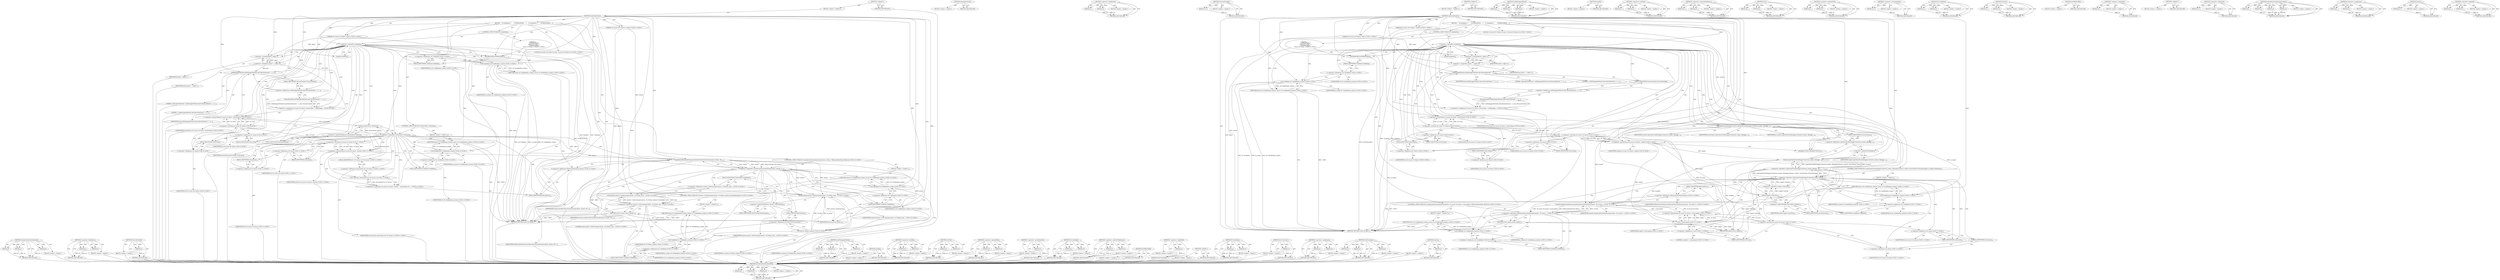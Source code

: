 digraph "&lt;operator&gt;.logicalOr" {
vulnerable_205 [label=<(METHOD,markArrayEntriesAsInternal)>];
vulnerable_206 [label=<(PARAM,p1)>];
vulnerable_207 [label=<(PARAM,p2)>];
vulnerable_208 [label=<(PARAM,p3)>];
vulnerable_209 [label=<(BLOCK,&lt;empty&gt;,&lt;empty&gt;)>];
vulnerable_210 [label=<(METHOD_RETURN,ANY)>];
vulnerable_158 [label=<(METHOD,&lt;operator&gt;.fieldAccess)>];
vulnerable_159 [label=<(PARAM,p1)>];
vulnerable_160 [label=<(PARAM,p2)>];
vulnerable_161 [label=<(BLOCK,&lt;empty&gt;,&lt;empty&gt;)>];
vulnerable_162 [label=<(METHOD_RETURN,ANY)>];
vulnerable_182 [label=<(METHOD,ToLocalChecked)>];
vulnerable_183 [label=<(PARAM,p1)>];
vulnerable_184 [label=<(BLOCK,&lt;empty&gt;,&lt;empty&gt;)>];
vulnerable_185 [label=<(METHOD_RETURN,ANY)>];
vulnerable_6 [label=<(METHOD,&lt;global&gt;)<SUB>1</SUB>>];
vulnerable_7 [label=<(BLOCK,&lt;empty&gt;,&lt;empty&gt;)<SUB>1</SUB>>];
vulnerable_8 [label=<(METHOD,collectionEntries)<SUB>1</SUB>>];
vulnerable_9 [label="<(PARAM,v8::Local&lt;v8::Context&gt; context)<SUB>1</SUB>>"];
vulnerable_10 [label="<(PARAM,v8::Local&lt;v8::Object&gt; object)<SUB>1</SUB>>"];
vulnerable_11 [label=<(BLOCK,{
    if (!enabled()) {
        NOTREACHED();
 ...,{
    if (!enabled()) {
        NOTREACHED();
 ...)<SUB>2</SUB>>];
vulnerable_12 [label=<(CONTROL_STRUCTURE,IF,if (!enabled()))<SUB>3</SUB>>];
vulnerable_13 [label=<(&lt;operator&gt;.logicalNot,!enabled())<SUB>3</SUB>>];
vulnerable_14 [label=<(enabled,enabled())<SUB>3</SUB>>];
vulnerable_15 [label="<(BLOCK,{
        NOTREACHED();
        return v8::Unde...,{
        NOTREACHED();
        return v8::Unde...)<SUB>3</SUB>>"];
vulnerable_16 [label=<(NOTREACHED,NOTREACHED())<SUB>4</SUB>>];
vulnerable_17 [label="<(RETURN,return v8::Undefined(m_isolate);,return v8::Undefined(m_isolate);)<SUB>5</SUB>>"];
vulnerable_18 [label="<(v8.Undefined,v8::Undefined(m_isolate))<SUB>5</SUB>>"];
vulnerable_19 [label="<(&lt;operator&gt;.fieldAccess,v8::Undefined)<SUB>5</SUB>>"];
vulnerable_20 [label="<(IDENTIFIER,v8,v8::Undefined(m_isolate))<SUB>5</SUB>>"];
vulnerable_21 [label=<(FIELD_IDENTIFIER,Undefined,Undefined)<SUB>5</SUB>>];
vulnerable_22 [label="<(IDENTIFIER,m_isolate,v8::Undefined(m_isolate))<SUB>5</SUB>>"];
vulnerable_23 [label="<(LOCAL,v8::Local&lt;v8::Value&gt;[1] argv: v8.Local&lt;v8.Value&gt;[1])<SUB>7</SUB>>"];
vulnerable_24 [label=<(&lt;operator&gt;.assignment,argv[] = { object })<SUB>7</SUB>>];
vulnerable_25 [label=<(IDENTIFIER,argv,argv[] = { object })<SUB>7</SUB>>];
vulnerable_26 [label=<(&lt;operator&gt;.arrayInitializer,{ object })<SUB>7</SUB>>];
vulnerable_27 [label=<(IDENTIFIER,object,{ object })<SUB>7</SUB>>];
vulnerable_28 [label="<(&lt;operator&gt;.assignment,v8::Local&lt;v8::Value&gt; entriesValue = callDebugge...)<SUB>8</SUB>>"];
vulnerable_29 [label="<(&lt;operator&gt;.greaterThan,v8::Local&lt;v8::Value&gt; entriesValue)<SUB>8</SUB>>"];
vulnerable_30 [label="<(&lt;operator&gt;.lessThan,v8::Local&lt;v8::Value)<SUB>8</SUB>>"];
vulnerable_31 [label="<(&lt;operator&gt;.fieldAccess,v8::Local)<SUB>8</SUB>>"];
vulnerable_32 [label="<(IDENTIFIER,v8,v8::Local&lt;v8::Value)<SUB>8</SUB>>"];
vulnerable_33 [label=<(FIELD_IDENTIFIER,Local,Local)<SUB>8</SUB>>];
vulnerable_34 [label="<(&lt;operator&gt;.fieldAccess,v8::Value)<SUB>8</SUB>>"];
vulnerable_35 [label="<(IDENTIFIER,v8,v8::Local&lt;v8::Value)<SUB>8</SUB>>"];
vulnerable_36 [label=<(FIELD_IDENTIFIER,Value,Value)<SUB>8</SUB>>];
vulnerable_37 [label="<(IDENTIFIER,entriesValue,v8::Local&lt;v8::Value&gt; entriesValue)<SUB>8</SUB>>"];
vulnerable_38 [label=<(ToLocalChecked,callDebuggerMethod(&quot;getCollectionEntries&quot;, 1, a...)<SUB>8</SUB>>];
vulnerable_39 [label=<(&lt;operator&gt;.fieldAccess,callDebuggerMethod(&quot;getCollectionEntries&quot;, 1, a...)<SUB>8</SUB>>];
vulnerable_40 [label=<(callDebuggerMethod,callDebuggerMethod(&quot;getCollectionEntries&quot;, 1, a...)<SUB>8</SUB>>];
vulnerable_41 [label=<(LITERAL,&quot;getCollectionEntries&quot;,callDebuggerMethod(&quot;getCollectionEntries&quot;, 1, a...)<SUB>8</SUB>>];
vulnerable_42 [label=<(LITERAL,1,callDebuggerMethod(&quot;getCollectionEntries&quot;, 1, a...)<SUB>8</SUB>>];
vulnerable_43 [label=<(IDENTIFIER,argv,callDebuggerMethod(&quot;getCollectionEntries&quot;, 1, a...)<SUB>8</SUB>>];
vulnerable_44 [label=<(FIELD_IDENTIFIER,ToLocalChecked,ToLocalChecked)<SUB>8</SUB>>];
vulnerable_45 [label=<(CONTROL_STRUCTURE,IF,if (!entriesValue-&gt;IsArray()))<SUB>9</SUB>>];
vulnerable_46 [label=<(&lt;operator&gt;.logicalNot,!entriesValue-&gt;IsArray())<SUB>9</SUB>>];
vulnerable_47 [label=<(IsArray,entriesValue-&gt;IsArray())<SUB>9</SUB>>];
vulnerable_48 [label=<(&lt;operator&gt;.indirectFieldAccess,entriesValue-&gt;IsArray)<SUB>9</SUB>>];
vulnerable_49 [label=<(IDENTIFIER,entriesValue,entriesValue-&gt;IsArray())<SUB>9</SUB>>];
vulnerable_50 [label=<(FIELD_IDENTIFIER,IsArray,IsArray)<SUB>9</SUB>>];
vulnerable_51 [label=<(BLOCK,&lt;empty&gt;,&lt;empty&gt;)<SUB>10</SUB>>];
vulnerable_52 [label="<(RETURN,return v8::Undefined(m_isolate);,return v8::Undefined(m_isolate);)<SUB>10</SUB>>"];
vulnerable_53 [label="<(v8.Undefined,v8::Undefined(m_isolate))<SUB>10</SUB>>"];
vulnerable_54 [label="<(&lt;operator&gt;.fieldAccess,v8::Undefined)<SUB>10</SUB>>"];
vulnerable_55 [label="<(IDENTIFIER,v8,v8::Undefined(m_isolate))<SUB>10</SUB>>"];
vulnerable_56 [label=<(FIELD_IDENTIFIER,Undefined,Undefined)<SUB>10</SUB>>];
vulnerable_57 [label="<(IDENTIFIER,m_isolate,v8::Undefined(m_isolate))<SUB>10</SUB>>"];
vulnerable_58 [label="<(&lt;operator&gt;.assignment,v8::Local&lt;v8::Array&gt; entries = entriesValue.As&lt;...)<SUB>11</SUB>>"];
vulnerable_59 [label="<(&lt;operator&gt;.greaterThan,v8::Local&lt;v8::Array&gt; entries)<SUB>11</SUB>>"];
vulnerable_60 [label="<(&lt;operator&gt;.lessThan,v8::Local&lt;v8::Array)<SUB>11</SUB>>"];
vulnerable_61 [label="<(&lt;operator&gt;.fieldAccess,v8::Local)<SUB>11</SUB>>"];
vulnerable_62 [label="<(IDENTIFIER,v8,v8::Local&lt;v8::Array)<SUB>11</SUB>>"];
vulnerable_63 [label=<(FIELD_IDENTIFIER,Local,Local)<SUB>11</SUB>>];
vulnerable_64 [label="<(&lt;operator&gt;.fieldAccess,v8::Array)<SUB>11</SUB>>"];
vulnerable_65 [label="<(IDENTIFIER,v8,v8::Local&lt;v8::Array)<SUB>11</SUB>>"];
vulnerable_66 [label=<(FIELD_IDENTIFIER,Array,Array)<SUB>11</SUB>>];
vulnerable_67 [label="<(IDENTIFIER,entries,v8::Local&lt;v8::Array&gt; entries)<SUB>11</SUB>>"];
vulnerable_68 [label="<(As&lt;v8.Array&gt;,entriesValue.As&lt;v8::Array&gt;())<SUB>11</SUB>>"];
vulnerable_69 [label="<(&lt;operator&gt;.fieldAccess,entriesValue.As&lt;v8::Array&gt;)<SUB>11</SUB>>"];
vulnerable_70 [label="<(IDENTIFIER,entriesValue,entriesValue.As&lt;v8::Array&gt;())<SUB>11</SUB>>"];
vulnerable_71 [label="<(FIELD_IDENTIFIER,As&lt;v8::Array&gt;,As&lt;v8::Array&gt;)<SUB>11</SUB>>"];
vulnerable_72 [label="<(CONTROL_STRUCTURE,IF,if (!markArrayEntriesAsInternal(context, entries, V8InternalValueType::kEntry)))<SUB>12</SUB>>"];
vulnerable_73 [label=<(&lt;operator&gt;.logicalNot,!markArrayEntriesAsInternal(context, entries, V...)<SUB>12</SUB>>];
vulnerable_74 [label=<(markArrayEntriesAsInternal,markArrayEntriesAsInternal(context, entries, V8...)<SUB>12</SUB>>];
vulnerable_75 [label=<(IDENTIFIER,context,markArrayEntriesAsInternal(context, entries, V8...)<SUB>12</SUB>>];
vulnerable_76 [label=<(IDENTIFIER,entries,markArrayEntriesAsInternal(context, entries, V8...)<SUB>12</SUB>>];
vulnerable_77 [label="<(&lt;operator&gt;.fieldAccess,V8InternalValueType::kEntry)<SUB>12</SUB>>"];
vulnerable_78 [label=<(IDENTIFIER,V8InternalValueType,markArrayEntriesAsInternal(context, entries, V8...)<SUB>12</SUB>>];
vulnerable_79 [label=<(FIELD_IDENTIFIER,kEntry,kEntry)<SUB>12</SUB>>];
vulnerable_80 [label=<(BLOCK,&lt;empty&gt;,&lt;empty&gt;)<SUB>13</SUB>>];
vulnerable_81 [label="<(RETURN,return v8::Undefined(m_isolate);,return v8::Undefined(m_isolate);)<SUB>13</SUB>>"];
vulnerable_82 [label="<(v8.Undefined,v8::Undefined(m_isolate))<SUB>13</SUB>>"];
vulnerable_83 [label="<(&lt;operator&gt;.fieldAccess,v8::Undefined)<SUB>13</SUB>>"];
vulnerable_84 [label="<(IDENTIFIER,v8,v8::Undefined(m_isolate))<SUB>13</SUB>>"];
vulnerable_85 [label=<(FIELD_IDENTIFIER,Undefined,Undefined)<SUB>13</SUB>>];
vulnerable_86 [label="<(IDENTIFIER,m_isolate,v8::Undefined(m_isolate))<SUB>13</SUB>>"];
vulnerable_87 [label="<(CONTROL_STRUCTURE,IF,if (!entries-&gt;SetPrototype(context, v8::Null(m_isolate)).FromMaybe(false)))<SUB>14</SUB>>"];
vulnerable_88 [label="<(&lt;operator&gt;.logicalNot,!entries-&gt;SetPrototype(context, v8::Null(m_isol...)<SUB>14</SUB>>"];
vulnerable_89 [label="<(FromMaybe,entries-&gt;SetPrototype(context, v8::Null(m_isola...)<SUB>14</SUB>>"];
vulnerable_90 [label="<(&lt;operator&gt;.fieldAccess,entries-&gt;SetPrototype(context, v8::Null(m_isola...)<SUB>14</SUB>>"];
vulnerable_91 [label="<(SetPrototype,entries-&gt;SetPrototype(context, v8::Null(m_isola...)<SUB>14</SUB>>"];
vulnerable_92 [label=<(&lt;operator&gt;.indirectFieldAccess,entries-&gt;SetPrototype)<SUB>14</SUB>>];
vulnerable_93 [label="<(IDENTIFIER,entries,entries-&gt;SetPrototype(context, v8::Null(m_isola...)<SUB>14</SUB>>"];
vulnerable_94 [label=<(FIELD_IDENTIFIER,SetPrototype,SetPrototype)<SUB>14</SUB>>];
vulnerable_95 [label="<(IDENTIFIER,context,entries-&gt;SetPrototype(context, v8::Null(m_isola...)<SUB>14</SUB>>"];
vulnerable_96 [label="<(v8.Null,v8::Null(m_isolate))<SUB>14</SUB>>"];
vulnerable_97 [label="<(&lt;operator&gt;.fieldAccess,v8::Null)<SUB>14</SUB>>"];
vulnerable_98 [label="<(IDENTIFIER,v8,v8::Null(m_isolate))<SUB>14</SUB>>"];
vulnerable_99 [label=<(FIELD_IDENTIFIER,Null,Null)<SUB>14</SUB>>];
vulnerable_100 [label="<(IDENTIFIER,m_isolate,v8::Null(m_isolate))<SUB>14</SUB>>"];
vulnerable_101 [label=<(FIELD_IDENTIFIER,FromMaybe,FromMaybe)<SUB>14</SUB>>];
vulnerable_102 [label="<(LITERAL,false,entries-&gt;SetPrototype(context, v8::Null(m_isola...)<SUB>14</SUB>>"];
vulnerable_103 [label=<(BLOCK,&lt;empty&gt;,&lt;empty&gt;)<SUB>15</SUB>>];
vulnerable_104 [label="<(RETURN,return v8::Undefined(m_isolate);,return v8::Undefined(m_isolate);)<SUB>15</SUB>>"];
vulnerable_105 [label="<(v8.Undefined,v8::Undefined(m_isolate))<SUB>15</SUB>>"];
vulnerable_106 [label="<(&lt;operator&gt;.fieldAccess,v8::Undefined)<SUB>15</SUB>>"];
vulnerable_107 [label="<(IDENTIFIER,v8,v8::Undefined(m_isolate))<SUB>15</SUB>>"];
vulnerable_108 [label=<(FIELD_IDENTIFIER,Undefined,Undefined)<SUB>15</SUB>>];
vulnerable_109 [label="<(IDENTIFIER,m_isolate,v8::Undefined(m_isolate))<SUB>15</SUB>>"];
vulnerable_110 [label=<(RETURN,return entries;,return entries;)<SUB>16</SUB>>];
vulnerable_111 [label=<(IDENTIFIER,entries,return entries;)<SUB>16</SUB>>];
vulnerable_112 [label=<(METHOD_RETURN,Local&lt;v8.Value&gt;)<SUB>1</SUB>>];
vulnerable_114 [label=<(METHOD_RETURN,ANY)<SUB>1</SUB>>];
vulnerable_186 [label=<(METHOD,callDebuggerMethod)>];
vulnerable_187 [label=<(PARAM,p1)>];
vulnerable_188 [label=<(PARAM,p2)>];
vulnerable_189 [label=<(PARAM,p3)>];
vulnerable_190 [label=<(BLOCK,&lt;empty&gt;,&lt;empty&gt;)>];
vulnerable_191 [label=<(METHOD_RETURN,ANY)>];
vulnerable_147 [label=<(METHOD,enabled)>];
vulnerable_148 [label=<(BLOCK,&lt;empty&gt;,&lt;empty&gt;)>];
vulnerable_149 [label=<(METHOD_RETURN,ANY)>];
vulnerable_177 [label=<(METHOD,&lt;operator&gt;.lessThan)>];
vulnerable_178 [label=<(PARAM,p1)>];
vulnerable_179 [label=<(PARAM,p2)>];
vulnerable_180 [label=<(BLOCK,&lt;empty&gt;,&lt;empty&gt;)>];
vulnerable_181 [label=<(METHOD_RETURN,ANY)>];
vulnerable_222 [label=<(METHOD,v8.Null)>];
vulnerable_223 [label=<(PARAM,p1)>];
vulnerable_224 [label=<(PARAM,p2)>];
vulnerable_225 [label=<(BLOCK,&lt;empty&gt;,&lt;empty&gt;)>];
vulnerable_226 [label=<(METHOD_RETURN,ANY)>];
vulnerable_172 [label=<(METHOD,&lt;operator&gt;.greaterThan)>];
vulnerable_173 [label=<(PARAM,p1)>];
vulnerable_174 [label=<(PARAM,p2)>];
vulnerable_175 [label=<(BLOCK,&lt;empty&gt;,&lt;empty&gt;)>];
vulnerable_176 [label=<(METHOD_RETURN,ANY)>];
vulnerable_168 [label=<(METHOD,&lt;operator&gt;.arrayInitializer)>];
vulnerable_169 [label=<(PARAM,p1)>];
vulnerable_170 [label=<(BLOCK,&lt;empty&gt;,&lt;empty&gt;)>];
vulnerable_171 [label=<(METHOD_RETURN,ANY)>];
vulnerable_153 [label=<(METHOD,v8.Undefined)>];
vulnerable_154 [label=<(PARAM,p1)>];
vulnerable_155 [label=<(PARAM,p2)>];
vulnerable_156 [label=<(BLOCK,&lt;empty&gt;,&lt;empty&gt;)>];
vulnerable_157 [label=<(METHOD_RETURN,ANY)>];
vulnerable_196 [label=<(METHOD,&lt;operator&gt;.indirectFieldAccess)>];
vulnerable_197 [label=<(PARAM,p1)>];
vulnerable_198 [label=<(PARAM,p2)>];
vulnerable_199 [label=<(BLOCK,&lt;empty&gt;,&lt;empty&gt;)>];
vulnerable_200 [label=<(METHOD_RETURN,ANY)>];
vulnerable_150 [label=<(METHOD,NOTREACHED)>];
vulnerable_151 [label=<(BLOCK,&lt;empty&gt;,&lt;empty&gt;)>];
vulnerable_152 [label=<(METHOD_RETURN,ANY)>];
vulnerable_143 [label=<(METHOD,&lt;operator&gt;.logicalNot)>];
vulnerable_144 [label=<(PARAM,p1)>];
vulnerable_145 [label=<(BLOCK,&lt;empty&gt;,&lt;empty&gt;)>];
vulnerable_146 [label=<(METHOD_RETURN,ANY)>];
vulnerable_137 [label=<(METHOD,&lt;global&gt;)<SUB>1</SUB>>];
vulnerable_138 [label=<(BLOCK,&lt;empty&gt;,&lt;empty&gt;)>];
vulnerable_139 [label=<(METHOD_RETURN,ANY)>];
vulnerable_211 [label=<(METHOD,FromMaybe)>];
vulnerable_212 [label=<(PARAM,p1)>];
vulnerable_213 [label=<(PARAM,p2)>];
vulnerable_214 [label=<(BLOCK,&lt;empty&gt;,&lt;empty&gt;)>];
vulnerable_215 [label=<(METHOD_RETURN,ANY)>];
vulnerable_201 [label=<(METHOD,As&lt;v8.Array&gt;)>];
vulnerable_202 [label=<(PARAM,p1)>];
vulnerable_203 [label=<(BLOCK,&lt;empty&gt;,&lt;empty&gt;)>];
vulnerable_204 [label=<(METHOD_RETURN,ANY)>];
vulnerable_163 [label=<(METHOD,&lt;operator&gt;.assignment)>];
vulnerable_164 [label=<(PARAM,p1)>];
vulnerable_165 [label=<(PARAM,p2)>];
vulnerable_166 [label=<(BLOCK,&lt;empty&gt;,&lt;empty&gt;)>];
vulnerable_167 [label=<(METHOD_RETURN,ANY)>];
vulnerable_216 [label=<(METHOD,SetPrototype)>];
vulnerable_217 [label=<(PARAM,p1)>];
vulnerable_218 [label=<(PARAM,p2)>];
vulnerable_219 [label=<(PARAM,p3)>];
vulnerable_220 [label=<(BLOCK,&lt;empty&gt;,&lt;empty&gt;)>];
vulnerable_221 [label=<(METHOD_RETURN,ANY)>];
vulnerable_192 [label=<(METHOD,IsArray)>];
vulnerable_193 [label=<(PARAM,p1)>];
vulnerable_194 [label=<(BLOCK,&lt;empty&gt;,&lt;empty&gt;)>];
vulnerable_195 [label=<(METHOD_RETURN,ANY)>];
fixed_219 [label=<(METHOD,markArrayEntriesAsInternal)>];
fixed_220 [label=<(PARAM,p1)>];
fixed_221 [label=<(PARAM,p2)>];
fixed_222 [label=<(PARAM,p3)>];
fixed_223 [label=<(BLOCK,&lt;empty&gt;,&lt;empty&gt;)>];
fixed_224 [label=<(METHOD_RETURN,ANY)>];
fixed_203 [label=<(METHOD,debuggerContext)>];
fixed_204 [label=<(BLOCK,&lt;empty&gt;,&lt;empty&gt;)>];
fixed_205 [label=<(METHOD_RETURN,ANY)>];
fixed_152 [label=<(METHOD,&lt;operator&gt;.fieldAccess)>];
fixed_153 [label=<(PARAM,p1)>];
fixed_154 [label=<(PARAM,p2)>];
fixed_155 [label=<(BLOCK,&lt;empty&gt;,&lt;empty&gt;)>];
fixed_156 [label=<(METHOD_RETURN,ANY)>];
fixed_176 [label=<(METHOD,ToLocalChecked)>];
fixed_177 [label=<(PARAM,p1)>];
fixed_178 [label=<(BLOCK,&lt;empty&gt;,&lt;empty&gt;)>];
fixed_179 [label=<(METHOD_RETURN,ANY)>];
fixed_6 [label=<(METHOD,&lt;global&gt;)<SUB>1</SUB>>];
fixed_7 [label=<(BLOCK,&lt;empty&gt;,&lt;empty&gt;)<SUB>1</SUB>>];
fixed_8 [label=<(METHOD,collectionEntries)<SUB>1</SUB>>];
fixed_9 [label="<(PARAM,v8::Local&lt;v8::Context&gt; context)<SUB>1</SUB>>"];
fixed_10 [label="<(PARAM,v8::Local&lt;v8::Object&gt; object)<SUB>1</SUB>>"];
fixed_11 [label=<(BLOCK,{
    if (!enabled()) {
        NOTREACHED();
 ...,{
    if (!enabled()) {
        NOTREACHED();
 ...)<SUB>2</SUB>>];
fixed_12 [label=<(CONTROL_STRUCTURE,IF,if (!enabled()))<SUB>3</SUB>>];
fixed_13 [label=<(&lt;operator&gt;.logicalNot,!enabled())<SUB>3</SUB>>];
fixed_14 [label=<(enabled,enabled())<SUB>3</SUB>>];
fixed_15 [label="<(BLOCK,{
        NOTREACHED();
        return v8::Unde...,{
        NOTREACHED();
        return v8::Unde...)<SUB>3</SUB>>"];
fixed_16 [label=<(NOTREACHED,NOTREACHED())<SUB>4</SUB>>];
fixed_17 [label="<(RETURN,return v8::Undefined(m_isolate);,return v8::Undefined(m_isolate);)<SUB>5</SUB>>"];
fixed_18 [label="<(v8.Undefined,v8::Undefined(m_isolate))<SUB>5</SUB>>"];
fixed_19 [label="<(&lt;operator&gt;.fieldAccess,v8::Undefined)<SUB>5</SUB>>"];
fixed_20 [label="<(IDENTIFIER,v8,v8::Undefined(m_isolate))<SUB>5</SUB>>"];
fixed_21 [label=<(FIELD_IDENTIFIER,Undefined,Undefined)<SUB>5</SUB>>];
fixed_22 [label="<(IDENTIFIER,m_isolate,v8::Undefined(m_isolate))<SUB>5</SUB>>"];
fixed_23 [label="<(LOCAL,v8::Local&lt;v8::Value&gt;[1] argv: v8.Local&lt;v8.Value&gt;[1])<SUB>7</SUB>>"];
fixed_24 [label=<(&lt;operator&gt;.assignment,argv[] = { object })<SUB>7</SUB>>];
fixed_25 [label=<(IDENTIFIER,argv,argv[] = { object })<SUB>7</SUB>>];
fixed_26 [label=<(&lt;operator&gt;.arrayInitializer,{ object })<SUB>7</SUB>>];
fixed_27 [label=<(IDENTIFIER,object,{ object })<SUB>7</SUB>>];
fixed_28 [label="<(&lt;operator&gt;.assignment,v8::Local&lt;v8::Value&gt; entriesValue = callDebugge...)<SUB>8</SUB>>"];
fixed_29 [label="<(&lt;operator&gt;.greaterThan,v8::Local&lt;v8::Value&gt; entriesValue)<SUB>8</SUB>>"];
fixed_30 [label="<(&lt;operator&gt;.lessThan,v8::Local&lt;v8::Value)<SUB>8</SUB>>"];
fixed_31 [label="<(&lt;operator&gt;.fieldAccess,v8::Local)<SUB>8</SUB>>"];
fixed_32 [label="<(IDENTIFIER,v8,v8::Local&lt;v8::Value)<SUB>8</SUB>>"];
fixed_33 [label=<(FIELD_IDENTIFIER,Local,Local)<SUB>8</SUB>>];
fixed_34 [label="<(&lt;operator&gt;.fieldAccess,v8::Value)<SUB>8</SUB>>"];
fixed_35 [label="<(IDENTIFIER,v8,v8::Local&lt;v8::Value)<SUB>8</SUB>>"];
fixed_36 [label=<(FIELD_IDENTIFIER,Value,Value)<SUB>8</SUB>>];
fixed_37 [label="<(IDENTIFIER,entriesValue,v8::Local&lt;v8::Value&gt; entriesValue)<SUB>8</SUB>>"];
fixed_38 [label=<(ToLocalChecked,callDebuggerMethod(&quot;getCollectionEntries&quot;, 1, a...)<SUB>8</SUB>>];
fixed_39 [label=<(&lt;operator&gt;.fieldAccess,callDebuggerMethod(&quot;getCollectionEntries&quot;, 1, a...)<SUB>8</SUB>>];
fixed_40 [label=<(callDebuggerMethod,callDebuggerMethod(&quot;getCollectionEntries&quot;, 1, a...)<SUB>8</SUB>>];
fixed_41 [label=<(LITERAL,&quot;getCollectionEntries&quot;,callDebuggerMethod(&quot;getCollectionEntries&quot;, 1, a...)<SUB>8</SUB>>];
fixed_42 [label=<(LITERAL,1,callDebuggerMethod(&quot;getCollectionEntries&quot;, 1, a...)<SUB>8</SUB>>];
fixed_43 [label=<(IDENTIFIER,argv,callDebuggerMethod(&quot;getCollectionEntries&quot;, 1, a...)<SUB>8</SUB>>];
fixed_44 [label=<(FIELD_IDENTIFIER,ToLocalChecked,ToLocalChecked)<SUB>8</SUB>>];
fixed_45 [label="<(&lt;operator&gt;.greaterThan,v8::Local&lt;v8::Value&gt; copied)<SUB>9</SUB>>"];
fixed_46 [label="<(&lt;operator&gt;.lessThan,v8::Local&lt;v8::Value)<SUB>9</SUB>>"];
fixed_47 [label="<(&lt;operator&gt;.fieldAccess,v8::Local)<SUB>9</SUB>>"];
fixed_48 [label="<(IDENTIFIER,v8,v8::Local&lt;v8::Value)<SUB>9</SUB>>"];
fixed_49 [label=<(FIELD_IDENTIFIER,Local,Local)<SUB>9</SUB>>];
fixed_50 [label="<(&lt;operator&gt;.fieldAccess,v8::Value)<SUB>9</SUB>>"];
fixed_51 [label="<(IDENTIFIER,v8,v8::Local&lt;v8::Value)<SUB>9</SUB>>"];
fixed_52 [label=<(FIELD_IDENTIFIER,Value,Value)<SUB>9</SUB>>];
fixed_53 [label="<(IDENTIFIER,copied,v8::Local&lt;v8::Value&gt; copied)<SUB>9</SUB>>"];
fixed_54 [label=<(CONTROL_STRUCTURE,IF,if (!copyValueFromDebuggerContext(m_isolate, debuggerContext(), context, entriesValue).ToLocal(&amp;copied) || !copied-&gt;IsArray()))<SUB>10</SUB>>];
fixed_55 [label=<(&lt;operator&gt;.logicalOr,!copyValueFromDebuggerContext(m_isolate, debugg...)<SUB>10</SUB>>];
fixed_56 [label=<(&lt;operator&gt;.logicalNot,!copyValueFromDebuggerContext(m_isolate, debugg...)<SUB>10</SUB>>];
fixed_57 [label=<(ToLocal,copyValueFromDebuggerContext(m_isolate, debugge...)<SUB>10</SUB>>];
fixed_58 [label=<(&lt;operator&gt;.fieldAccess,copyValueFromDebuggerContext(m_isolate, debugge...)<SUB>10</SUB>>];
fixed_59 [label=<(copyValueFromDebuggerContext,copyValueFromDebuggerContext(m_isolate, debugge...)<SUB>10</SUB>>];
fixed_60 [label=<(IDENTIFIER,m_isolate,copyValueFromDebuggerContext(m_isolate, debugge...)<SUB>10</SUB>>];
fixed_61 [label=<(debuggerContext,debuggerContext())<SUB>10</SUB>>];
fixed_62 [label=<(IDENTIFIER,context,copyValueFromDebuggerContext(m_isolate, debugge...)<SUB>10</SUB>>];
fixed_63 [label=<(IDENTIFIER,entriesValue,copyValueFromDebuggerContext(m_isolate, debugge...)<SUB>10</SUB>>];
fixed_64 [label=<(FIELD_IDENTIFIER,ToLocal,ToLocal)<SUB>10</SUB>>];
fixed_65 [label=<(&lt;operator&gt;.addressOf,&amp;copied)<SUB>10</SUB>>];
fixed_66 [label=<(IDENTIFIER,copied,copyValueFromDebuggerContext(m_isolate, debugge...)<SUB>10</SUB>>];
fixed_67 [label=<(&lt;operator&gt;.logicalNot,!copied-&gt;IsArray())<SUB>10</SUB>>];
fixed_68 [label=<(IsArray,copied-&gt;IsArray())<SUB>10</SUB>>];
fixed_69 [label=<(&lt;operator&gt;.indirectFieldAccess,copied-&gt;IsArray)<SUB>10</SUB>>];
fixed_70 [label=<(IDENTIFIER,copied,copied-&gt;IsArray())<SUB>10</SUB>>];
fixed_71 [label=<(FIELD_IDENTIFIER,IsArray,IsArray)<SUB>10</SUB>>];
fixed_72 [label=<(BLOCK,&lt;empty&gt;,&lt;empty&gt;)<SUB>11</SUB>>];
fixed_73 [label="<(RETURN,return v8::Undefined(m_isolate);,return v8::Undefined(m_isolate);)<SUB>11</SUB>>"];
fixed_74 [label="<(v8.Undefined,v8::Undefined(m_isolate))<SUB>11</SUB>>"];
fixed_75 [label="<(&lt;operator&gt;.fieldAccess,v8::Undefined)<SUB>11</SUB>>"];
fixed_76 [label="<(IDENTIFIER,v8,v8::Undefined(m_isolate))<SUB>11</SUB>>"];
fixed_77 [label=<(FIELD_IDENTIFIER,Undefined,Undefined)<SUB>11</SUB>>];
fixed_78 [label="<(IDENTIFIER,m_isolate,v8::Undefined(m_isolate))<SUB>11</SUB>>"];
fixed_79 [label="<(CONTROL_STRUCTURE,IF,if (!markArrayEntriesAsInternal(context, v8::Local&lt;v8::Array&gt;::Cast(copied), V8InternalValueType::kEntry)))<SUB>12</SUB>>"];
fixed_80 [label="<(&lt;operator&gt;.logicalNot,!markArrayEntriesAsInternal(context, v8::Local&lt;...)<SUB>12</SUB>>"];
fixed_81 [label="<(markArrayEntriesAsInternal,markArrayEntriesAsInternal(context, v8::Local&lt;v...)<SUB>12</SUB>>"];
fixed_82 [label="<(IDENTIFIER,context,markArrayEntriesAsInternal(context, v8::Local&lt;v...)<SUB>12</SUB>>"];
fixed_83 [label="<(&lt;operator&gt;.greaterThan,v8::Local&lt;v8::Array&gt;::Cast(copied))<SUB>12</SUB>>"];
fixed_84 [label="<(&lt;operator&gt;.lessThan,v8::Local&lt;v8::Array)<SUB>12</SUB>>"];
fixed_85 [label="<(&lt;operator&gt;.fieldAccess,v8::Local)<SUB>12</SUB>>"];
fixed_86 [label="<(IDENTIFIER,v8,v8::Local&lt;v8::Array)<SUB>12</SUB>>"];
fixed_87 [label=<(FIELD_IDENTIFIER,Local,Local)<SUB>12</SUB>>];
fixed_88 [label="<(&lt;operator&gt;.fieldAccess,v8::Array)<SUB>12</SUB>>"];
fixed_89 [label="<(IDENTIFIER,v8,v8::Local&lt;v8::Array)<SUB>12</SUB>>"];
fixed_90 [label=<(FIELD_IDENTIFIER,Array,Array)<SUB>12</SUB>>];
fixed_91 [label="<(Cast,::Cast(copied))<SUB>12</SUB>>"];
fixed_92 [label="<(&lt;operator&gt;.fieldAccess,::Cast)<SUB>12</SUB>>"];
fixed_93 [label="<(LITERAL,&lt;global&gt;,::Cast(copied))<SUB>12</SUB>>"];
fixed_94 [label=<(FIELD_IDENTIFIER,Cast,Cast)<SUB>12</SUB>>];
fixed_95 [label="<(IDENTIFIER,copied,::Cast(copied))<SUB>12</SUB>>"];
fixed_96 [label="<(&lt;operator&gt;.fieldAccess,V8InternalValueType::kEntry)<SUB>12</SUB>>"];
fixed_97 [label="<(IDENTIFIER,V8InternalValueType,markArrayEntriesAsInternal(context, v8::Local&lt;v...)<SUB>12</SUB>>"];
fixed_98 [label=<(FIELD_IDENTIFIER,kEntry,kEntry)<SUB>12</SUB>>];
fixed_99 [label=<(BLOCK,&lt;empty&gt;,&lt;empty&gt;)<SUB>13</SUB>>];
fixed_100 [label="<(RETURN,return v8::Undefined(m_isolate);,return v8::Undefined(m_isolate);)<SUB>13</SUB>>"];
fixed_101 [label="<(v8.Undefined,v8::Undefined(m_isolate))<SUB>13</SUB>>"];
fixed_102 [label="<(&lt;operator&gt;.fieldAccess,v8::Undefined)<SUB>13</SUB>>"];
fixed_103 [label="<(IDENTIFIER,v8,v8::Undefined(m_isolate))<SUB>13</SUB>>"];
fixed_104 [label=<(FIELD_IDENTIFIER,Undefined,Undefined)<SUB>13</SUB>>];
fixed_105 [label="<(IDENTIFIER,m_isolate,v8::Undefined(m_isolate))<SUB>13</SUB>>"];
fixed_106 [label=<(RETURN,return copied;,return copied;)<SUB>14</SUB>>];
fixed_107 [label=<(IDENTIFIER,copied,return copied;)<SUB>14</SUB>>];
fixed_108 [label=<(METHOD_RETURN,Local&lt;v8.Value&gt;)<SUB>1</SUB>>];
fixed_110 [label=<(METHOD_RETURN,ANY)<SUB>1</SUB>>];
fixed_180 [label=<(METHOD,callDebuggerMethod)>];
fixed_181 [label=<(PARAM,p1)>];
fixed_182 [label=<(PARAM,p2)>];
fixed_183 [label=<(PARAM,p3)>];
fixed_184 [label=<(BLOCK,&lt;empty&gt;,&lt;empty&gt;)>];
fixed_185 [label=<(METHOD_RETURN,ANY)>];
fixed_141 [label=<(METHOD,enabled)>];
fixed_142 [label=<(BLOCK,&lt;empty&gt;,&lt;empty&gt;)>];
fixed_143 [label=<(METHOD_RETURN,ANY)>];
fixed_171 [label=<(METHOD,&lt;operator&gt;.lessThan)>];
fixed_172 [label=<(PARAM,p1)>];
fixed_173 [label=<(PARAM,p2)>];
fixed_174 [label=<(BLOCK,&lt;empty&gt;,&lt;empty&gt;)>];
fixed_175 [label=<(METHOD_RETURN,ANY)>];
fixed_214 [label=<(METHOD,&lt;operator&gt;.indirectFieldAccess)>];
fixed_215 [label=<(PARAM,p1)>];
fixed_216 [label=<(PARAM,p2)>];
fixed_217 [label=<(BLOCK,&lt;empty&gt;,&lt;empty&gt;)>];
fixed_218 [label=<(METHOD_RETURN,ANY)>];
fixed_225 [label=<(METHOD,Cast)>];
fixed_226 [label=<(PARAM,p1)>];
fixed_227 [label=<(PARAM,p2)>];
fixed_228 [label=<(BLOCK,&lt;empty&gt;,&lt;empty&gt;)>];
fixed_229 [label=<(METHOD_RETURN,ANY)>];
fixed_166 [label=<(METHOD,&lt;operator&gt;.greaterThan)>];
fixed_167 [label=<(PARAM,p1)>];
fixed_168 [label=<(PARAM,p2)>];
fixed_169 [label=<(BLOCK,&lt;empty&gt;,&lt;empty&gt;)>];
fixed_170 [label=<(METHOD_RETURN,ANY)>];
fixed_162 [label=<(METHOD,&lt;operator&gt;.arrayInitializer)>];
fixed_163 [label=<(PARAM,p1)>];
fixed_164 [label=<(BLOCK,&lt;empty&gt;,&lt;empty&gt;)>];
fixed_165 [label=<(METHOD_RETURN,ANY)>];
fixed_147 [label=<(METHOD,v8.Undefined)>];
fixed_148 [label=<(PARAM,p1)>];
fixed_149 [label=<(PARAM,p2)>];
fixed_150 [label=<(BLOCK,&lt;empty&gt;,&lt;empty&gt;)>];
fixed_151 [label=<(METHOD_RETURN,ANY)>];
fixed_191 [label=<(METHOD,ToLocal)>];
fixed_192 [label=<(PARAM,p1)>];
fixed_193 [label=<(PARAM,p2)>];
fixed_194 [label=<(BLOCK,&lt;empty&gt;,&lt;empty&gt;)>];
fixed_195 [label=<(METHOD_RETURN,ANY)>];
fixed_144 [label=<(METHOD,NOTREACHED)>];
fixed_145 [label=<(BLOCK,&lt;empty&gt;,&lt;empty&gt;)>];
fixed_146 [label=<(METHOD_RETURN,ANY)>];
fixed_137 [label=<(METHOD,&lt;operator&gt;.logicalNot)>];
fixed_138 [label=<(PARAM,p1)>];
fixed_139 [label=<(BLOCK,&lt;empty&gt;,&lt;empty&gt;)>];
fixed_140 [label=<(METHOD_RETURN,ANY)>];
fixed_131 [label=<(METHOD,&lt;global&gt;)<SUB>1</SUB>>];
fixed_132 [label=<(BLOCK,&lt;empty&gt;,&lt;empty&gt;)>];
fixed_133 [label=<(METHOD_RETURN,ANY)>];
fixed_206 [label=<(METHOD,&lt;operator&gt;.addressOf)>];
fixed_207 [label=<(PARAM,p1)>];
fixed_208 [label=<(BLOCK,&lt;empty&gt;,&lt;empty&gt;)>];
fixed_209 [label=<(METHOD_RETURN,ANY)>];
fixed_196 [label=<(METHOD,copyValueFromDebuggerContext)>];
fixed_197 [label=<(PARAM,p1)>];
fixed_198 [label=<(PARAM,p2)>];
fixed_199 [label=<(PARAM,p3)>];
fixed_200 [label=<(PARAM,p4)>];
fixed_201 [label=<(BLOCK,&lt;empty&gt;,&lt;empty&gt;)>];
fixed_202 [label=<(METHOD_RETURN,ANY)>];
fixed_157 [label=<(METHOD,&lt;operator&gt;.assignment)>];
fixed_158 [label=<(PARAM,p1)>];
fixed_159 [label=<(PARAM,p2)>];
fixed_160 [label=<(BLOCK,&lt;empty&gt;,&lt;empty&gt;)>];
fixed_161 [label=<(METHOD_RETURN,ANY)>];
fixed_210 [label=<(METHOD,IsArray)>];
fixed_211 [label=<(PARAM,p1)>];
fixed_212 [label=<(BLOCK,&lt;empty&gt;,&lt;empty&gt;)>];
fixed_213 [label=<(METHOD_RETURN,ANY)>];
fixed_186 [label=<(METHOD,&lt;operator&gt;.logicalOr)>];
fixed_187 [label=<(PARAM,p1)>];
fixed_188 [label=<(PARAM,p2)>];
fixed_189 [label=<(BLOCK,&lt;empty&gt;,&lt;empty&gt;)>];
fixed_190 [label=<(METHOD_RETURN,ANY)>];
vulnerable_205 -> vulnerable_206  [key=0, label="AST: "];
vulnerable_205 -> vulnerable_206  [key=1, label="DDG: "];
vulnerable_205 -> vulnerable_209  [key=0, label="AST: "];
vulnerable_205 -> vulnerable_207  [key=0, label="AST: "];
vulnerable_205 -> vulnerable_207  [key=1, label="DDG: "];
vulnerable_205 -> vulnerable_210  [key=0, label="AST: "];
vulnerable_205 -> vulnerable_210  [key=1, label="CFG: "];
vulnerable_205 -> vulnerable_208  [key=0, label="AST: "];
vulnerable_205 -> vulnerable_208  [key=1, label="DDG: "];
vulnerable_206 -> vulnerable_210  [key=0, label="DDG: p1"];
vulnerable_207 -> vulnerable_210  [key=0, label="DDG: p2"];
vulnerable_208 -> vulnerable_210  [key=0, label="DDG: p3"];
vulnerable_209 -> fixed_219  [key=0];
vulnerable_210 -> fixed_219  [key=0];
vulnerable_158 -> vulnerable_159  [key=0, label="AST: "];
vulnerable_158 -> vulnerable_159  [key=1, label="DDG: "];
vulnerable_158 -> vulnerable_161  [key=0, label="AST: "];
vulnerable_158 -> vulnerable_160  [key=0, label="AST: "];
vulnerable_158 -> vulnerable_160  [key=1, label="DDG: "];
vulnerable_158 -> vulnerable_162  [key=0, label="AST: "];
vulnerable_158 -> vulnerable_162  [key=1, label="CFG: "];
vulnerable_159 -> vulnerable_162  [key=0, label="DDG: p1"];
vulnerable_160 -> vulnerable_162  [key=0, label="DDG: p2"];
vulnerable_161 -> fixed_219  [key=0];
vulnerable_162 -> fixed_219  [key=0];
vulnerable_182 -> vulnerable_183  [key=0, label="AST: "];
vulnerable_182 -> vulnerable_183  [key=1, label="DDG: "];
vulnerable_182 -> vulnerable_184  [key=0, label="AST: "];
vulnerable_182 -> vulnerable_185  [key=0, label="AST: "];
vulnerable_182 -> vulnerable_185  [key=1, label="CFG: "];
vulnerable_183 -> vulnerable_185  [key=0, label="DDG: p1"];
vulnerable_184 -> fixed_219  [key=0];
vulnerable_185 -> fixed_219  [key=0];
vulnerable_6 -> vulnerable_7  [key=0, label="AST: "];
vulnerable_6 -> vulnerable_114  [key=0, label="AST: "];
vulnerable_6 -> vulnerable_114  [key=1, label="CFG: "];
vulnerable_7 -> vulnerable_8  [key=0, label="AST: "];
vulnerable_8 -> vulnerable_9  [key=0, label="AST: "];
vulnerable_8 -> vulnerable_9  [key=1, label="DDG: "];
vulnerable_8 -> vulnerable_10  [key=0, label="AST: "];
vulnerable_8 -> vulnerable_10  [key=1, label="DDG: "];
vulnerable_8 -> vulnerable_11  [key=0, label="AST: "];
vulnerable_8 -> vulnerable_112  [key=0, label="AST: "];
vulnerable_8 -> vulnerable_14  [key=0, label="CFG: "];
vulnerable_8 -> vulnerable_111  [key=0, label="DDG: "];
vulnerable_8 -> vulnerable_13  [key=0, label="DDG: "];
vulnerable_8 -> vulnerable_16  [key=0, label="DDG: "];
vulnerable_8 -> vulnerable_26  [key=0, label="DDG: "];
vulnerable_8 -> vulnerable_29  [key=0, label="DDG: "];
vulnerable_8 -> vulnerable_59  [key=0, label="DDG: "];
vulnerable_8 -> vulnerable_74  [key=0, label="DDG: "];
vulnerable_8 -> vulnerable_89  [key=0, label="DDG: "];
vulnerable_8 -> vulnerable_18  [key=0, label="DDG: "];
vulnerable_8 -> vulnerable_40  [key=0, label="DDG: "];
vulnerable_8 -> vulnerable_53  [key=0, label="DDG: "];
vulnerable_8 -> vulnerable_82  [key=0, label="DDG: "];
vulnerable_8 -> vulnerable_105  [key=0, label="DDG: "];
vulnerable_8 -> vulnerable_91  [key=0, label="DDG: "];
vulnerable_8 -> vulnerable_96  [key=0, label="DDG: "];
vulnerable_9 -> vulnerable_112  [key=0, label="DDG: context"];
vulnerable_9 -> vulnerable_74  [key=0, label="DDG: context"];
vulnerable_10 -> vulnerable_112  [key=0, label="DDG: object"];
vulnerable_10 -> vulnerable_26  [key=0, label="DDG: object"];
vulnerable_11 -> vulnerable_12  [key=0, label="AST: "];
vulnerable_11 -> vulnerable_23  [key=0, label="AST: "];
vulnerable_11 -> vulnerable_24  [key=0, label="AST: "];
vulnerable_11 -> vulnerable_28  [key=0, label="AST: "];
vulnerable_11 -> vulnerable_45  [key=0, label="AST: "];
vulnerable_11 -> vulnerable_58  [key=0, label="AST: "];
vulnerable_11 -> vulnerable_72  [key=0, label="AST: "];
vulnerable_11 -> vulnerable_87  [key=0, label="AST: "];
vulnerable_11 -> vulnerable_110  [key=0, label="AST: "];
vulnerable_12 -> vulnerable_13  [key=0, label="AST: "];
vulnerable_12 -> vulnerable_15  [key=0, label="AST: "];
vulnerable_13 -> vulnerable_14  [key=0, label="AST: "];
vulnerable_13 -> vulnerable_16  [key=0, label="CFG: "];
vulnerable_13 -> vulnerable_16  [key=1, label="CDG: "];
vulnerable_13 -> vulnerable_26  [key=0, label="CFG: "];
vulnerable_13 -> vulnerable_26  [key=1, label="CDG: "];
vulnerable_13 -> vulnerable_112  [key=0, label="DDG: enabled()"];
vulnerable_13 -> vulnerable_112  [key=1, label="DDG: !enabled()"];
vulnerable_13 -> vulnerable_17  [key=0, label="CDG: "];
vulnerable_13 -> vulnerable_47  [key=0, label="CDG: "];
vulnerable_13 -> vulnerable_30  [key=0, label="CDG: "];
vulnerable_13 -> vulnerable_34  [key=0, label="CDG: "];
vulnerable_13 -> vulnerable_21  [key=0, label="CDG: "];
vulnerable_13 -> vulnerable_48  [key=0, label="CDG: "];
vulnerable_13 -> vulnerable_19  [key=0, label="CDG: "];
vulnerable_13 -> vulnerable_28  [key=0, label="CDG: "];
vulnerable_13 -> vulnerable_46  [key=0, label="CDG: "];
vulnerable_13 -> vulnerable_38  [key=0, label="CDG: "];
vulnerable_13 -> vulnerable_40  [key=0, label="CDG: "];
vulnerable_13 -> vulnerable_29  [key=0, label="CDG: "];
vulnerable_13 -> vulnerable_18  [key=0, label="CDG: "];
vulnerable_13 -> vulnerable_50  [key=0, label="CDG: "];
vulnerable_13 -> vulnerable_44  [key=0, label="CDG: "];
vulnerable_13 -> vulnerable_24  [key=0, label="CDG: "];
vulnerable_13 -> vulnerable_33  [key=0, label="CDG: "];
vulnerable_13 -> vulnerable_36  [key=0, label="CDG: "];
vulnerable_13 -> vulnerable_39  [key=0, label="CDG: "];
vulnerable_13 -> vulnerable_31  [key=0, label="CDG: "];
vulnerable_14 -> vulnerable_13  [key=0, label="CFG: "];
vulnerable_15 -> vulnerable_16  [key=0, label="AST: "];
vulnerable_15 -> vulnerable_17  [key=0, label="AST: "];
vulnerable_16 -> vulnerable_21  [key=0, label="CFG: "];
vulnerable_16 -> vulnerable_112  [key=0, label="DDG: NOTREACHED()"];
vulnerable_17 -> vulnerable_18  [key=0, label="AST: "];
vulnerable_17 -> vulnerable_112  [key=0, label="CFG: "];
vulnerable_17 -> vulnerable_112  [key=1, label="DDG: &lt;RET&gt;"];
vulnerable_18 -> vulnerable_19  [key=0, label="AST: "];
vulnerable_18 -> vulnerable_22  [key=0, label="AST: "];
vulnerable_18 -> vulnerable_17  [key=0, label="CFG: "];
vulnerable_18 -> vulnerable_17  [key=1, label="DDG: v8::Undefined(m_isolate)"];
vulnerable_18 -> vulnerable_112  [key=0, label="DDG: v8::Undefined"];
vulnerable_18 -> vulnerable_112  [key=1, label="DDG: m_isolate"];
vulnerable_18 -> vulnerable_112  [key=2, label="DDG: v8::Undefined(m_isolate)"];
vulnerable_19 -> vulnerable_20  [key=0, label="AST: "];
vulnerable_19 -> vulnerable_21  [key=0, label="AST: "];
vulnerable_19 -> vulnerable_18  [key=0, label="CFG: "];
vulnerable_20 -> fixed_219  [key=0];
vulnerable_21 -> vulnerable_19  [key=0, label="CFG: "];
vulnerable_22 -> fixed_219  [key=0];
vulnerable_23 -> fixed_219  [key=0];
vulnerable_24 -> vulnerable_25  [key=0, label="AST: "];
vulnerable_24 -> vulnerable_26  [key=0, label="AST: "];
vulnerable_24 -> vulnerable_33  [key=0, label="CFG: "];
vulnerable_24 -> vulnerable_40  [key=0, label="DDG: argv"];
vulnerable_25 -> fixed_219  [key=0];
vulnerable_26 -> vulnerable_27  [key=0, label="AST: "];
vulnerable_26 -> vulnerable_24  [key=0, label="CFG: "];
vulnerable_26 -> vulnerable_24  [key=1, label="DDG: object"];
vulnerable_27 -> fixed_219  [key=0];
vulnerable_28 -> vulnerable_29  [key=0, label="AST: "];
vulnerable_28 -> vulnerable_38  [key=0, label="AST: "];
vulnerable_28 -> vulnerable_50  [key=0, label="CFG: "];
vulnerable_29 -> vulnerable_30  [key=0, label="AST: "];
vulnerable_29 -> vulnerable_37  [key=0, label="AST: "];
vulnerable_29 -> vulnerable_40  [key=0, label="CFG: "];
vulnerable_29 -> vulnerable_68  [key=0, label="DDG: entriesValue"];
vulnerable_29 -> vulnerable_47  [key=0, label="DDG: entriesValue"];
vulnerable_30 -> vulnerable_31  [key=0, label="AST: "];
vulnerable_30 -> vulnerable_34  [key=0, label="AST: "];
vulnerable_30 -> vulnerable_29  [key=0, label="CFG: "];
vulnerable_30 -> vulnerable_29  [key=1, label="DDG: v8::Local"];
vulnerable_30 -> vulnerable_29  [key=2, label="DDG: v8::Value"];
vulnerable_30 -> vulnerable_60  [key=0, label="DDG: v8::Local"];
vulnerable_31 -> vulnerable_32  [key=0, label="AST: "];
vulnerable_31 -> vulnerable_33  [key=0, label="AST: "];
vulnerable_31 -> vulnerable_36  [key=0, label="CFG: "];
vulnerable_32 -> fixed_219  [key=0];
vulnerable_33 -> vulnerable_31  [key=0, label="CFG: "];
vulnerable_34 -> vulnerable_35  [key=0, label="AST: "];
vulnerable_34 -> vulnerable_36  [key=0, label="AST: "];
vulnerable_34 -> vulnerable_30  [key=0, label="CFG: "];
vulnerable_35 -> fixed_219  [key=0];
vulnerable_36 -> vulnerable_34  [key=0, label="CFG: "];
vulnerable_37 -> fixed_219  [key=0];
vulnerable_38 -> vulnerable_39  [key=0, label="AST: "];
vulnerable_38 -> vulnerable_28  [key=0, label="CFG: "];
vulnerable_38 -> vulnerable_28  [key=1, label="DDG: callDebuggerMethod(&quot;getCollectionEntries&quot;, 1, argv).ToLocalChecked"];
vulnerable_39 -> vulnerable_40  [key=0, label="AST: "];
vulnerable_39 -> vulnerable_44  [key=0, label="AST: "];
vulnerable_39 -> vulnerable_38  [key=0, label="CFG: "];
vulnerable_40 -> vulnerable_41  [key=0, label="AST: "];
vulnerable_40 -> vulnerable_42  [key=0, label="AST: "];
vulnerable_40 -> vulnerable_43  [key=0, label="AST: "];
vulnerable_40 -> vulnerable_44  [key=0, label="CFG: "];
vulnerable_41 -> fixed_219  [key=0];
vulnerable_42 -> fixed_219  [key=0];
vulnerable_43 -> fixed_219  [key=0];
vulnerable_44 -> vulnerable_39  [key=0, label="CFG: "];
vulnerable_45 -> vulnerable_46  [key=0, label="AST: "];
vulnerable_45 -> vulnerable_51  [key=0, label="AST: "];
vulnerable_46 -> vulnerable_47  [key=0, label="AST: "];
vulnerable_46 -> vulnerable_56  [key=0, label="CFG: "];
vulnerable_46 -> vulnerable_56  [key=1, label="CDG: "];
vulnerable_46 -> vulnerable_63  [key=0, label="CFG: "];
vulnerable_46 -> vulnerable_63  [key=1, label="CDG: "];
vulnerable_46 -> vulnerable_68  [key=0, label="CDG: "];
vulnerable_46 -> vulnerable_60  [key=0, label="CDG: "];
vulnerable_46 -> vulnerable_73  [key=0, label="CDG: "];
vulnerable_46 -> vulnerable_77  [key=0, label="CDG: "];
vulnerable_46 -> vulnerable_64  [key=0, label="CDG: "];
vulnerable_46 -> vulnerable_66  [key=0, label="CDG: "];
vulnerable_46 -> vulnerable_52  [key=0, label="CDG: "];
vulnerable_46 -> vulnerable_69  [key=0, label="CDG: "];
vulnerable_46 -> vulnerable_74  [key=0, label="CDG: "];
vulnerable_46 -> vulnerable_59  [key=0, label="CDG: "];
vulnerable_46 -> vulnerable_54  [key=0, label="CDG: "];
vulnerable_46 -> vulnerable_79  [key=0, label="CDG: "];
vulnerable_46 -> vulnerable_58  [key=0, label="CDG: "];
vulnerable_46 -> vulnerable_61  [key=0, label="CDG: "];
vulnerable_46 -> vulnerable_71  [key=0, label="CDG: "];
vulnerable_46 -> vulnerable_53  [key=0, label="CDG: "];
vulnerable_47 -> vulnerable_48  [key=0, label="AST: "];
vulnerable_47 -> vulnerable_46  [key=0, label="CFG: "];
vulnerable_47 -> vulnerable_46  [key=1, label="DDG: entriesValue-&gt;IsArray"];
vulnerable_48 -> vulnerable_49  [key=0, label="AST: "];
vulnerable_48 -> vulnerable_50  [key=0, label="AST: "];
vulnerable_48 -> vulnerable_47  [key=0, label="CFG: "];
vulnerable_49 -> fixed_219  [key=0];
vulnerable_50 -> vulnerable_48  [key=0, label="CFG: "];
vulnerable_51 -> vulnerable_52  [key=0, label="AST: "];
vulnerable_52 -> vulnerable_53  [key=0, label="AST: "];
vulnerable_52 -> vulnerable_112  [key=0, label="CFG: "];
vulnerable_52 -> vulnerable_112  [key=1, label="DDG: &lt;RET&gt;"];
vulnerable_53 -> vulnerable_54  [key=0, label="AST: "];
vulnerable_53 -> vulnerable_57  [key=0, label="AST: "];
vulnerable_53 -> vulnerable_52  [key=0, label="CFG: "];
vulnerable_53 -> vulnerable_52  [key=1, label="DDG: v8::Undefined(m_isolate)"];
vulnerable_54 -> vulnerable_55  [key=0, label="AST: "];
vulnerable_54 -> vulnerable_56  [key=0, label="AST: "];
vulnerable_54 -> vulnerable_53  [key=0, label="CFG: "];
vulnerable_55 -> fixed_219  [key=0];
vulnerable_56 -> vulnerable_54  [key=0, label="CFG: "];
vulnerable_57 -> fixed_219  [key=0];
vulnerable_58 -> vulnerable_59  [key=0, label="AST: "];
vulnerable_58 -> vulnerable_68  [key=0, label="AST: "];
vulnerable_58 -> vulnerable_79  [key=0, label="CFG: "];
vulnerable_59 -> vulnerable_60  [key=0, label="AST: "];
vulnerable_59 -> vulnerable_67  [key=0, label="AST: "];
vulnerable_59 -> vulnerable_71  [key=0, label="CFG: "];
vulnerable_59 -> vulnerable_74  [key=0, label="DDG: entries"];
vulnerable_60 -> vulnerable_61  [key=0, label="AST: "];
vulnerable_60 -> vulnerable_64  [key=0, label="AST: "];
vulnerable_60 -> vulnerable_59  [key=0, label="CFG: "];
vulnerable_60 -> vulnerable_59  [key=1, label="DDG: v8::Local"];
vulnerable_60 -> vulnerable_59  [key=2, label="DDG: v8::Array"];
vulnerable_61 -> vulnerable_62  [key=0, label="AST: "];
vulnerable_61 -> vulnerable_63  [key=0, label="AST: "];
vulnerable_61 -> vulnerable_66  [key=0, label="CFG: "];
vulnerable_62 -> fixed_219  [key=0];
vulnerable_63 -> vulnerable_61  [key=0, label="CFG: "];
vulnerable_64 -> vulnerable_65  [key=0, label="AST: "];
vulnerable_64 -> vulnerable_66  [key=0, label="AST: "];
vulnerable_64 -> vulnerable_60  [key=0, label="CFG: "];
vulnerable_65 -> fixed_219  [key=0];
vulnerable_66 -> vulnerable_64  [key=0, label="CFG: "];
vulnerable_67 -> fixed_219  [key=0];
vulnerable_68 -> vulnerable_69  [key=0, label="AST: "];
vulnerable_68 -> vulnerable_58  [key=0, label="CFG: "];
vulnerable_68 -> vulnerable_58  [key=1, label="DDG: entriesValue.As&lt;v8::Array&gt;"];
vulnerable_69 -> vulnerable_70  [key=0, label="AST: "];
vulnerable_69 -> vulnerable_71  [key=0, label="AST: "];
vulnerable_69 -> vulnerable_68  [key=0, label="CFG: "];
vulnerable_70 -> fixed_219  [key=0];
vulnerable_71 -> vulnerable_69  [key=0, label="CFG: "];
vulnerable_72 -> vulnerable_73  [key=0, label="AST: "];
vulnerable_72 -> vulnerable_80  [key=0, label="AST: "];
vulnerable_73 -> vulnerable_74  [key=0, label="AST: "];
vulnerable_73 -> vulnerable_85  [key=0, label="CFG: "];
vulnerable_73 -> vulnerable_85  [key=1, label="CDG: "];
vulnerable_73 -> vulnerable_94  [key=0, label="CFG: "];
vulnerable_73 -> vulnerable_94  [key=1, label="CDG: "];
vulnerable_73 -> vulnerable_96  [key=0, label="CDG: "];
vulnerable_73 -> vulnerable_89  [key=0, label="CDG: "];
vulnerable_73 -> vulnerable_99  [key=0, label="CDG: "];
vulnerable_73 -> vulnerable_81  [key=0, label="CDG: "];
vulnerable_73 -> vulnerable_92  [key=0, label="CDG: "];
vulnerable_73 -> vulnerable_97  [key=0, label="CDG: "];
vulnerable_73 -> vulnerable_91  [key=0, label="CDG: "];
vulnerable_73 -> vulnerable_82  [key=0, label="CDG: "];
vulnerable_73 -> vulnerable_101  [key=0, label="CDG: "];
vulnerable_73 -> vulnerable_90  [key=0, label="CDG: "];
vulnerable_73 -> vulnerable_83  [key=0, label="CDG: "];
vulnerable_73 -> vulnerable_88  [key=0, label="CDG: "];
vulnerable_74 -> vulnerable_75  [key=0, label="AST: "];
vulnerable_74 -> vulnerable_76  [key=0, label="AST: "];
vulnerable_74 -> vulnerable_77  [key=0, label="AST: "];
vulnerable_74 -> vulnerable_73  [key=0, label="CFG: "];
vulnerable_74 -> vulnerable_73  [key=1, label="DDG: context"];
vulnerable_74 -> vulnerable_73  [key=2, label="DDG: entries"];
vulnerable_74 -> vulnerable_73  [key=3, label="DDG: V8InternalValueType::kEntry"];
vulnerable_74 -> vulnerable_111  [key=0, label="DDG: entries"];
vulnerable_74 -> vulnerable_91  [key=0, label="DDG: entries"];
vulnerable_74 -> vulnerable_91  [key=1, label="DDG: context"];
vulnerable_75 -> fixed_219  [key=0];
vulnerable_76 -> fixed_219  [key=0];
vulnerable_77 -> vulnerable_78  [key=0, label="AST: "];
vulnerable_77 -> vulnerable_79  [key=0, label="AST: "];
vulnerable_77 -> vulnerable_74  [key=0, label="CFG: "];
vulnerable_78 -> fixed_219  [key=0];
vulnerable_79 -> vulnerable_77  [key=0, label="CFG: "];
vulnerable_80 -> vulnerable_81  [key=0, label="AST: "];
vulnerable_81 -> vulnerable_82  [key=0, label="AST: "];
vulnerable_81 -> vulnerable_112  [key=0, label="CFG: "];
vulnerable_81 -> vulnerable_112  [key=1, label="DDG: &lt;RET&gt;"];
vulnerable_82 -> vulnerable_83  [key=0, label="AST: "];
vulnerable_82 -> vulnerable_86  [key=0, label="AST: "];
vulnerable_82 -> vulnerable_81  [key=0, label="CFG: "];
vulnerable_82 -> vulnerable_81  [key=1, label="DDG: v8::Undefined(m_isolate)"];
vulnerable_83 -> vulnerable_84  [key=0, label="AST: "];
vulnerable_83 -> vulnerable_85  [key=0, label="AST: "];
vulnerable_83 -> vulnerable_82  [key=0, label="CFG: "];
vulnerable_84 -> fixed_219  [key=0];
vulnerable_85 -> vulnerable_83  [key=0, label="CFG: "];
vulnerable_86 -> fixed_219  [key=0];
vulnerable_87 -> vulnerable_88  [key=0, label="AST: "];
vulnerable_87 -> vulnerable_103  [key=0, label="AST: "];
vulnerable_88 -> vulnerable_89  [key=0, label="AST: "];
vulnerable_88 -> vulnerable_108  [key=0, label="CFG: "];
vulnerable_88 -> vulnerable_108  [key=1, label="CDG: "];
vulnerable_88 -> vulnerable_110  [key=0, label="CFG: "];
vulnerable_88 -> vulnerable_110  [key=1, label="CDG: "];
vulnerable_88 -> vulnerable_104  [key=0, label="CDG: "];
vulnerable_88 -> vulnerable_106  [key=0, label="CDG: "];
vulnerable_88 -> vulnerable_105  [key=0, label="CDG: "];
vulnerable_89 -> vulnerable_90  [key=0, label="AST: "];
vulnerable_89 -> vulnerable_102  [key=0, label="AST: "];
vulnerable_89 -> vulnerable_88  [key=0, label="CFG: "];
vulnerable_89 -> vulnerable_88  [key=1, label="DDG: entries-&gt;SetPrototype(context, v8::Null(m_isolate)).FromMaybe"];
vulnerable_89 -> vulnerable_88  [key=2, label="DDG: false"];
vulnerable_90 -> vulnerable_91  [key=0, label="AST: "];
vulnerable_90 -> vulnerable_101  [key=0, label="AST: "];
vulnerable_90 -> vulnerable_89  [key=0, label="CFG: "];
vulnerable_91 -> vulnerable_92  [key=0, label="AST: "];
vulnerable_91 -> vulnerable_95  [key=0, label="AST: "];
vulnerable_91 -> vulnerable_96  [key=0, label="AST: "];
vulnerable_91 -> vulnerable_101  [key=0, label="CFG: "];
vulnerable_91 -> vulnerable_111  [key=0, label="DDG: entries-&gt;SetPrototype"];
vulnerable_92 -> vulnerable_93  [key=0, label="AST: "];
vulnerable_92 -> vulnerable_94  [key=0, label="AST: "];
vulnerable_92 -> vulnerable_99  [key=0, label="CFG: "];
vulnerable_93 -> fixed_219  [key=0];
vulnerable_94 -> vulnerable_92  [key=0, label="CFG: "];
vulnerable_95 -> fixed_219  [key=0];
vulnerable_96 -> vulnerable_97  [key=0, label="AST: "];
vulnerable_96 -> vulnerable_100  [key=0, label="AST: "];
vulnerable_96 -> vulnerable_91  [key=0, label="CFG: "];
vulnerable_96 -> vulnerable_91  [key=1, label="DDG: v8::Null"];
vulnerable_96 -> vulnerable_91  [key=2, label="DDG: m_isolate"];
vulnerable_96 -> vulnerable_105  [key=0, label="DDG: m_isolate"];
vulnerable_97 -> vulnerable_98  [key=0, label="AST: "];
vulnerable_97 -> vulnerable_99  [key=0, label="AST: "];
vulnerable_97 -> vulnerable_96  [key=0, label="CFG: "];
vulnerable_98 -> fixed_219  [key=0];
vulnerable_99 -> vulnerable_97  [key=0, label="CFG: "];
vulnerable_100 -> fixed_219  [key=0];
vulnerable_101 -> vulnerable_90  [key=0, label="CFG: "];
vulnerable_102 -> fixed_219  [key=0];
vulnerable_103 -> vulnerable_104  [key=0, label="AST: "];
vulnerable_104 -> vulnerable_105  [key=0, label="AST: "];
vulnerable_104 -> vulnerable_112  [key=0, label="CFG: "];
vulnerable_104 -> vulnerable_112  [key=1, label="DDG: &lt;RET&gt;"];
vulnerable_105 -> vulnerable_106  [key=0, label="AST: "];
vulnerable_105 -> vulnerable_109  [key=0, label="AST: "];
vulnerable_105 -> vulnerable_104  [key=0, label="CFG: "];
vulnerable_105 -> vulnerable_104  [key=1, label="DDG: v8::Undefined(m_isolate)"];
vulnerable_106 -> vulnerable_107  [key=0, label="AST: "];
vulnerable_106 -> vulnerable_108  [key=0, label="AST: "];
vulnerable_106 -> vulnerable_105  [key=0, label="CFG: "];
vulnerable_107 -> fixed_219  [key=0];
vulnerable_108 -> vulnerable_106  [key=0, label="CFG: "];
vulnerable_109 -> fixed_219  [key=0];
vulnerable_110 -> vulnerable_111  [key=0, label="AST: "];
vulnerable_110 -> vulnerable_112  [key=0, label="CFG: "];
vulnerable_110 -> vulnerable_112  [key=1, label="DDG: &lt;RET&gt;"];
vulnerable_111 -> vulnerable_110  [key=0, label="DDG: entries"];
vulnerable_112 -> fixed_219  [key=0];
vulnerable_114 -> fixed_219  [key=0];
vulnerable_186 -> vulnerable_187  [key=0, label="AST: "];
vulnerable_186 -> vulnerable_187  [key=1, label="DDG: "];
vulnerable_186 -> vulnerable_190  [key=0, label="AST: "];
vulnerable_186 -> vulnerable_188  [key=0, label="AST: "];
vulnerable_186 -> vulnerable_188  [key=1, label="DDG: "];
vulnerable_186 -> vulnerable_191  [key=0, label="AST: "];
vulnerable_186 -> vulnerable_191  [key=1, label="CFG: "];
vulnerable_186 -> vulnerable_189  [key=0, label="AST: "];
vulnerable_186 -> vulnerable_189  [key=1, label="DDG: "];
vulnerable_187 -> vulnerable_191  [key=0, label="DDG: p1"];
vulnerable_188 -> vulnerable_191  [key=0, label="DDG: p2"];
vulnerable_189 -> vulnerable_191  [key=0, label="DDG: p3"];
vulnerable_190 -> fixed_219  [key=0];
vulnerable_191 -> fixed_219  [key=0];
vulnerable_147 -> vulnerable_148  [key=0, label="AST: "];
vulnerable_147 -> vulnerable_149  [key=0, label="AST: "];
vulnerable_147 -> vulnerable_149  [key=1, label="CFG: "];
vulnerable_148 -> fixed_219  [key=0];
vulnerable_149 -> fixed_219  [key=0];
vulnerable_177 -> vulnerable_178  [key=0, label="AST: "];
vulnerable_177 -> vulnerable_178  [key=1, label="DDG: "];
vulnerable_177 -> vulnerable_180  [key=0, label="AST: "];
vulnerable_177 -> vulnerable_179  [key=0, label="AST: "];
vulnerable_177 -> vulnerable_179  [key=1, label="DDG: "];
vulnerable_177 -> vulnerable_181  [key=0, label="AST: "];
vulnerable_177 -> vulnerable_181  [key=1, label="CFG: "];
vulnerable_178 -> vulnerable_181  [key=0, label="DDG: p1"];
vulnerable_179 -> vulnerable_181  [key=0, label="DDG: p2"];
vulnerable_180 -> fixed_219  [key=0];
vulnerable_181 -> fixed_219  [key=0];
vulnerable_222 -> vulnerable_223  [key=0, label="AST: "];
vulnerable_222 -> vulnerable_223  [key=1, label="DDG: "];
vulnerable_222 -> vulnerable_225  [key=0, label="AST: "];
vulnerable_222 -> vulnerable_224  [key=0, label="AST: "];
vulnerable_222 -> vulnerable_224  [key=1, label="DDG: "];
vulnerable_222 -> vulnerable_226  [key=0, label="AST: "];
vulnerable_222 -> vulnerable_226  [key=1, label="CFG: "];
vulnerable_223 -> vulnerable_226  [key=0, label="DDG: p1"];
vulnerable_224 -> vulnerable_226  [key=0, label="DDG: p2"];
vulnerable_225 -> fixed_219  [key=0];
vulnerable_226 -> fixed_219  [key=0];
vulnerable_172 -> vulnerable_173  [key=0, label="AST: "];
vulnerable_172 -> vulnerable_173  [key=1, label="DDG: "];
vulnerable_172 -> vulnerable_175  [key=0, label="AST: "];
vulnerable_172 -> vulnerable_174  [key=0, label="AST: "];
vulnerable_172 -> vulnerable_174  [key=1, label="DDG: "];
vulnerable_172 -> vulnerable_176  [key=0, label="AST: "];
vulnerable_172 -> vulnerable_176  [key=1, label="CFG: "];
vulnerable_173 -> vulnerable_176  [key=0, label="DDG: p1"];
vulnerable_174 -> vulnerable_176  [key=0, label="DDG: p2"];
vulnerable_175 -> fixed_219  [key=0];
vulnerable_176 -> fixed_219  [key=0];
vulnerable_168 -> vulnerable_169  [key=0, label="AST: "];
vulnerable_168 -> vulnerable_169  [key=1, label="DDG: "];
vulnerable_168 -> vulnerable_170  [key=0, label="AST: "];
vulnerable_168 -> vulnerable_171  [key=0, label="AST: "];
vulnerable_168 -> vulnerable_171  [key=1, label="CFG: "];
vulnerable_169 -> vulnerable_171  [key=0, label="DDG: p1"];
vulnerable_170 -> fixed_219  [key=0];
vulnerable_171 -> fixed_219  [key=0];
vulnerable_153 -> vulnerable_154  [key=0, label="AST: "];
vulnerable_153 -> vulnerable_154  [key=1, label="DDG: "];
vulnerable_153 -> vulnerable_156  [key=0, label="AST: "];
vulnerable_153 -> vulnerable_155  [key=0, label="AST: "];
vulnerable_153 -> vulnerable_155  [key=1, label="DDG: "];
vulnerable_153 -> vulnerable_157  [key=0, label="AST: "];
vulnerable_153 -> vulnerable_157  [key=1, label="CFG: "];
vulnerable_154 -> vulnerable_157  [key=0, label="DDG: p1"];
vulnerable_155 -> vulnerable_157  [key=0, label="DDG: p2"];
vulnerable_156 -> fixed_219  [key=0];
vulnerable_157 -> fixed_219  [key=0];
vulnerable_196 -> vulnerable_197  [key=0, label="AST: "];
vulnerable_196 -> vulnerable_197  [key=1, label="DDG: "];
vulnerable_196 -> vulnerable_199  [key=0, label="AST: "];
vulnerable_196 -> vulnerable_198  [key=0, label="AST: "];
vulnerable_196 -> vulnerable_198  [key=1, label="DDG: "];
vulnerable_196 -> vulnerable_200  [key=0, label="AST: "];
vulnerable_196 -> vulnerable_200  [key=1, label="CFG: "];
vulnerable_197 -> vulnerable_200  [key=0, label="DDG: p1"];
vulnerable_198 -> vulnerable_200  [key=0, label="DDG: p2"];
vulnerable_199 -> fixed_219  [key=0];
vulnerable_200 -> fixed_219  [key=0];
vulnerable_150 -> vulnerable_151  [key=0, label="AST: "];
vulnerable_150 -> vulnerable_152  [key=0, label="AST: "];
vulnerable_150 -> vulnerable_152  [key=1, label="CFG: "];
vulnerable_151 -> fixed_219  [key=0];
vulnerable_152 -> fixed_219  [key=0];
vulnerable_143 -> vulnerable_144  [key=0, label="AST: "];
vulnerable_143 -> vulnerable_144  [key=1, label="DDG: "];
vulnerable_143 -> vulnerable_145  [key=0, label="AST: "];
vulnerable_143 -> vulnerable_146  [key=0, label="AST: "];
vulnerable_143 -> vulnerable_146  [key=1, label="CFG: "];
vulnerable_144 -> vulnerable_146  [key=0, label="DDG: p1"];
vulnerable_145 -> fixed_219  [key=0];
vulnerable_146 -> fixed_219  [key=0];
vulnerable_137 -> vulnerable_138  [key=0, label="AST: "];
vulnerable_137 -> vulnerable_139  [key=0, label="AST: "];
vulnerable_137 -> vulnerable_139  [key=1, label="CFG: "];
vulnerable_138 -> fixed_219  [key=0];
vulnerable_139 -> fixed_219  [key=0];
vulnerable_211 -> vulnerable_212  [key=0, label="AST: "];
vulnerable_211 -> vulnerable_212  [key=1, label="DDG: "];
vulnerable_211 -> vulnerable_214  [key=0, label="AST: "];
vulnerable_211 -> vulnerable_213  [key=0, label="AST: "];
vulnerable_211 -> vulnerable_213  [key=1, label="DDG: "];
vulnerable_211 -> vulnerable_215  [key=0, label="AST: "];
vulnerable_211 -> vulnerable_215  [key=1, label="CFG: "];
vulnerable_212 -> vulnerable_215  [key=0, label="DDG: p1"];
vulnerable_213 -> vulnerable_215  [key=0, label="DDG: p2"];
vulnerable_214 -> fixed_219  [key=0];
vulnerable_215 -> fixed_219  [key=0];
vulnerable_201 -> vulnerable_202  [key=0, label="AST: "];
vulnerable_201 -> vulnerable_202  [key=1, label="DDG: "];
vulnerable_201 -> vulnerable_203  [key=0, label="AST: "];
vulnerable_201 -> vulnerable_204  [key=0, label="AST: "];
vulnerable_201 -> vulnerable_204  [key=1, label="CFG: "];
vulnerable_202 -> vulnerable_204  [key=0, label="DDG: p1"];
vulnerable_203 -> fixed_219  [key=0];
vulnerable_204 -> fixed_219  [key=0];
vulnerable_163 -> vulnerable_164  [key=0, label="AST: "];
vulnerable_163 -> vulnerable_164  [key=1, label="DDG: "];
vulnerable_163 -> vulnerable_166  [key=0, label="AST: "];
vulnerable_163 -> vulnerable_165  [key=0, label="AST: "];
vulnerable_163 -> vulnerable_165  [key=1, label="DDG: "];
vulnerable_163 -> vulnerable_167  [key=0, label="AST: "];
vulnerable_163 -> vulnerable_167  [key=1, label="CFG: "];
vulnerable_164 -> vulnerable_167  [key=0, label="DDG: p1"];
vulnerable_165 -> vulnerable_167  [key=0, label="DDG: p2"];
vulnerable_166 -> fixed_219  [key=0];
vulnerable_167 -> fixed_219  [key=0];
vulnerable_216 -> vulnerable_217  [key=0, label="AST: "];
vulnerable_216 -> vulnerable_217  [key=1, label="DDG: "];
vulnerable_216 -> vulnerable_220  [key=0, label="AST: "];
vulnerable_216 -> vulnerable_218  [key=0, label="AST: "];
vulnerable_216 -> vulnerable_218  [key=1, label="DDG: "];
vulnerable_216 -> vulnerable_221  [key=0, label="AST: "];
vulnerable_216 -> vulnerable_221  [key=1, label="CFG: "];
vulnerable_216 -> vulnerable_219  [key=0, label="AST: "];
vulnerable_216 -> vulnerable_219  [key=1, label="DDG: "];
vulnerable_217 -> vulnerable_221  [key=0, label="DDG: p1"];
vulnerable_218 -> vulnerable_221  [key=0, label="DDG: p2"];
vulnerable_219 -> vulnerable_221  [key=0, label="DDG: p3"];
vulnerable_220 -> fixed_219  [key=0];
vulnerable_221 -> fixed_219  [key=0];
vulnerable_192 -> vulnerable_193  [key=0, label="AST: "];
vulnerable_192 -> vulnerable_193  [key=1, label="DDG: "];
vulnerable_192 -> vulnerable_194  [key=0, label="AST: "];
vulnerable_192 -> vulnerable_195  [key=0, label="AST: "];
vulnerable_192 -> vulnerable_195  [key=1, label="CFG: "];
vulnerable_193 -> vulnerable_195  [key=0, label="DDG: p1"];
vulnerable_194 -> fixed_219  [key=0];
vulnerable_195 -> fixed_219  [key=0];
fixed_219 -> fixed_220  [key=0, label="AST: "];
fixed_219 -> fixed_220  [key=1, label="DDG: "];
fixed_219 -> fixed_223  [key=0, label="AST: "];
fixed_219 -> fixed_221  [key=0, label="AST: "];
fixed_219 -> fixed_221  [key=1, label="DDG: "];
fixed_219 -> fixed_224  [key=0, label="AST: "];
fixed_219 -> fixed_224  [key=1, label="CFG: "];
fixed_219 -> fixed_222  [key=0, label="AST: "];
fixed_219 -> fixed_222  [key=1, label="DDG: "];
fixed_220 -> fixed_224  [key=0, label="DDG: p1"];
fixed_221 -> fixed_224  [key=0, label="DDG: p2"];
fixed_222 -> fixed_224  [key=0, label="DDG: p3"];
fixed_203 -> fixed_204  [key=0, label="AST: "];
fixed_203 -> fixed_205  [key=0, label="AST: "];
fixed_203 -> fixed_205  [key=1, label="CFG: "];
fixed_152 -> fixed_153  [key=0, label="AST: "];
fixed_152 -> fixed_153  [key=1, label="DDG: "];
fixed_152 -> fixed_155  [key=0, label="AST: "];
fixed_152 -> fixed_154  [key=0, label="AST: "];
fixed_152 -> fixed_154  [key=1, label="DDG: "];
fixed_152 -> fixed_156  [key=0, label="AST: "];
fixed_152 -> fixed_156  [key=1, label="CFG: "];
fixed_153 -> fixed_156  [key=0, label="DDG: p1"];
fixed_154 -> fixed_156  [key=0, label="DDG: p2"];
fixed_176 -> fixed_177  [key=0, label="AST: "];
fixed_176 -> fixed_177  [key=1, label="DDG: "];
fixed_176 -> fixed_178  [key=0, label="AST: "];
fixed_176 -> fixed_179  [key=0, label="AST: "];
fixed_176 -> fixed_179  [key=1, label="CFG: "];
fixed_177 -> fixed_179  [key=0, label="DDG: p1"];
fixed_6 -> fixed_7  [key=0, label="AST: "];
fixed_6 -> fixed_110  [key=0, label="AST: "];
fixed_6 -> fixed_110  [key=1, label="CFG: "];
fixed_7 -> fixed_8  [key=0, label="AST: "];
fixed_8 -> fixed_9  [key=0, label="AST: "];
fixed_8 -> fixed_9  [key=1, label="DDG: "];
fixed_8 -> fixed_10  [key=0, label="AST: "];
fixed_8 -> fixed_10  [key=1, label="DDG: "];
fixed_8 -> fixed_11  [key=0, label="AST: "];
fixed_8 -> fixed_108  [key=0, label="AST: "];
fixed_8 -> fixed_14  [key=0, label="CFG: "];
fixed_8 -> fixed_45  [key=0, label="DDG: "];
fixed_8 -> fixed_107  [key=0, label="DDG: "];
fixed_8 -> fixed_13  [key=0, label="DDG: "];
fixed_8 -> fixed_16  [key=0, label="DDG: "];
fixed_8 -> fixed_26  [key=0, label="DDG: "];
fixed_8 -> fixed_29  [key=0, label="DDG: "];
fixed_8 -> fixed_81  [key=0, label="DDG: "];
fixed_8 -> fixed_18  [key=0, label="DDG: "];
fixed_8 -> fixed_40  [key=0, label="DDG: "];
fixed_8 -> fixed_57  [key=0, label="DDG: "];
fixed_8 -> fixed_68  [key=0, label="DDG: "];
fixed_8 -> fixed_74  [key=0, label="DDG: "];
fixed_8 -> fixed_101  [key=0, label="DDG: "];
fixed_8 -> fixed_91  [key=0, label="DDG: "];
fixed_8 -> fixed_59  [key=0, label="DDG: "];
fixed_9 -> fixed_108  [key=0, label="DDG: context"];
fixed_9 -> fixed_59  [key=0, label="DDG: context"];
fixed_10 -> fixed_108  [key=0, label="DDG: object"];
fixed_10 -> fixed_26  [key=0, label="DDG: object"];
fixed_11 -> fixed_12  [key=0, label="AST: "];
fixed_11 -> fixed_23  [key=0, label="AST: "];
fixed_11 -> fixed_24  [key=0, label="AST: "];
fixed_11 -> fixed_28  [key=0, label="AST: "];
fixed_11 -> fixed_45  [key=0, label="AST: "];
fixed_11 -> fixed_54  [key=0, label="AST: "];
fixed_11 -> fixed_79  [key=0, label="AST: "];
fixed_11 -> fixed_106  [key=0, label="AST: "];
fixed_12 -> fixed_13  [key=0, label="AST: "];
fixed_12 -> fixed_15  [key=0, label="AST: "];
fixed_13 -> fixed_14  [key=0, label="AST: "];
fixed_13 -> fixed_16  [key=0, label="CFG: "];
fixed_13 -> fixed_16  [key=1, label="CDG: "];
fixed_13 -> fixed_26  [key=0, label="CFG: "];
fixed_13 -> fixed_26  [key=1, label="CDG: "];
fixed_13 -> fixed_108  [key=0, label="DDG: enabled()"];
fixed_13 -> fixed_108  [key=1, label="DDG: !enabled()"];
fixed_13 -> fixed_17  [key=0, label="CDG: "];
fixed_13 -> fixed_47  [key=0, label="CDG: "];
fixed_13 -> fixed_30  [key=0, label="CDG: "];
fixed_13 -> fixed_34  [key=0, label="CDG: "];
fixed_13 -> fixed_21  [key=0, label="CDG: "];
fixed_13 -> fixed_49  [key=0, label="CDG: "];
fixed_13 -> fixed_64  [key=0, label="CDG: "];
fixed_13 -> fixed_57  [key=0, label="CDG: "];
fixed_13 -> fixed_19  [key=0, label="CDG: "];
fixed_13 -> fixed_28  [key=0, label="CDG: "];
fixed_13 -> fixed_52  [key=0, label="CDG: "];
fixed_13 -> fixed_46  [key=0, label="CDG: "];
fixed_13 -> fixed_38  [key=0, label="CDG: "];
fixed_13 -> fixed_56  [key=0, label="CDG: "];
fixed_13 -> fixed_45  [key=0, label="CDG: "];
fixed_13 -> fixed_40  [key=0, label="CDG: "];
fixed_13 -> fixed_29  [key=0, label="CDG: "];
fixed_13 -> fixed_18  [key=0, label="CDG: "];
fixed_13 -> fixed_65  [key=0, label="CDG: "];
fixed_13 -> fixed_50  [key=0, label="CDG: "];
fixed_13 -> fixed_59  [key=0, label="CDG: "];
fixed_13 -> fixed_44  [key=0, label="CDG: "];
fixed_13 -> fixed_24  [key=0, label="CDG: "];
fixed_13 -> fixed_58  [key=0, label="CDG: "];
fixed_13 -> fixed_33  [key=0, label="CDG: "];
fixed_13 -> fixed_61  [key=0, label="CDG: "];
fixed_13 -> fixed_36  [key=0, label="CDG: "];
fixed_13 -> fixed_55  [key=0, label="CDG: "];
fixed_13 -> fixed_39  [key=0, label="CDG: "];
fixed_13 -> fixed_31  [key=0, label="CDG: "];
fixed_14 -> fixed_13  [key=0, label="CFG: "];
fixed_15 -> fixed_16  [key=0, label="AST: "];
fixed_15 -> fixed_17  [key=0, label="AST: "];
fixed_16 -> fixed_21  [key=0, label="CFG: "];
fixed_16 -> fixed_108  [key=0, label="DDG: NOTREACHED()"];
fixed_17 -> fixed_18  [key=0, label="AST: "];
fixed_17 -> fixed_108  [key=0, label="CFG: "];
fixed_17 -> fixed_108  [key=1, label="DDG: &lt;RET&gt;"];
fixed_18 -> fixed_19  [key=0, label="AST: "];
fixed_18 -> fixed_22  [key=0, label="AST: "];
fixed_18 -> fixed_17  [key=0, label="CFG: "];
fixed_18 -> fixed_17  [key=1, label="DDG: v8::Undefined(m_isolate)"];
fixed_18 -> fixed_108  [key=0, label="DDG: v8::Undefined"];
fixed_18 -> fixed_108  [key=1, label="DDG: m_isolate"];
fixed_18 -> fixed_108  [key=2, label="DDG: v8::Undefined(m_isolate)"];
fixed_19 -> fixed_20  [key=0, label="AST: "];
fixed_19 -> fixed_21  [key=0, label="AST: "];
fixed_19 -> fixed_18  [key=0, label="CFG: "];
fixed_21 -> fixed_19  [key=0, label="CFG: "];
fixed_24 -> fixed_25  [key=0, label="AST: "];
fixed_24 -> fixed_26  [key=0, label="AST: "];
fixed_24 -> fixed_33  [key=0, label="CFG: "];
fixed_24 -> fixed_40  [key=0, label="DDG: argv"];
fixed_26 -> fixed_27  [key=0, label="AST: "];
fixed_26 -> fixed_24  [key=0, label="CFG: "];
fixed_26 -> fixed_24  [key=1, label="DDG: object"];
fixed_28 -> fixed_29  [key=0, label="AST: "];
fixed_28 -> fixed_38  [key=0, label="AST: "];
fixed_28 -> fixed_49  [key=0, label="CFG: "];
fixed_29 -> fixed_30  [key=0, label="AST: "];
fixed_29 -> fixed_37  [key=0, label="AST: "];
fixed_29 -> fixed_40  [key=0, label="CFG: "];
fixed_29 -> fixed_59  [key=0, label="DDG: entriesValue"];
fixed_30 -> fixed_31  [key=0, label="AST: "];
fixed_30 -> fixed_34  [key=0, label="AST: "];
fixed_30 -> fixed_29  [key=0, label="CFG: "];
fixed_30 -> fixed_29  [key=1, label="DDG: v8::Local"];
fixed_30 -> fixed_29  [key=2, label="DDG: v8::Value"];
fixed_30 -> fixed_46  [key=0, label="DDG: v8::Local"];
fixed_30 -> fixed_46  [key=1, label="DDG: v8::Value"];
fixed_31 -> fixed_32  [key=0, label="AST: "];
fixed_31 -> fixed_33  [key=0, label="AST: "];
fixed_31 -> fixed_36  [key=0, label="CFG: "];
fixed_33 -> fixed_31  [key=0, label="CFG: "];
fixed_34 -> fixed_35  [key=0, label="AST: "];
fixed_34 -> fixed_36  [key=0, label="AST: "];
fixed_34 -> fixed_30  [key=0, label="CFG: "];
fixed_36 -> fixed_34  [key=0, label="CFG: "];
fixed_38 -> fixed_39  [key=0, label="AST: "];
fixed_38 -> fixed_28  [key=0, label="CFG: "];
fixed_38 -> fixed_28  [key=1, label="DDG: callDebuggerMethod(&quot;getCollectionEntries&quot;, 1, argv).ToLocalChecked"];
fixed_39 -> fixed_40  [key=0, label="AST: "];
fixed_39 -> fixed_44  [key=0, label="AST: "];
fixed_39 -> fixed_38  [key=0, label="CFG: "];
fixed_40 -> fixed_41  [key=0, label="AST: "];
fixed_40 -> fixed_42  [key=0, label="AST: "];
fixed_40 -> fixed_43  [key=0, label="AST: "];
fixed_40 -> fixed_44  [key=0, label="CFG: "];
fixed_44 -> fixed_39  [key=0, label="CFG: "];
fixed_45 -> fixed_46  [key=0, label="AST: "];
fixed_45 -> fixed_53  [key=0, label="AST: "];
fixed_45 -> fixed_61  [key=0, label="CFG: "];
fixed_45 -> fixed_57  [key=0, label="DDG: copied"];
fixed_45 -> fixed_68  [key=0, label="DDG: copied"];
fixed_45 -> fixed_91  [key=0, label="DDG: copied"];
fixed_46 -> fixed_47  [key=0, label="AST: "];
fixed_46 -> fixed_50  [key=0, label="AST: "];
fixed_46 -> fixed_45  [key=0, label="CFG: "];
fixed_46 -> fixed_45  [key=1, label="DDG: v8::Local"];
fixed_46 -> fixed_45  [key=2, label="DDG: v8::Value"];
fixed_46 -> fixed_84  [key=0, label="DDG: v8::Local"];
fixed_47 -> fixed_48  [key=0, label="AST: "];
fixed_47 -> fixed_49  [key=0, label="AST: "];
fixed_47 -> fixed_52  [key=0, label="CFG: "];
fixed_49 -> fixed_47  [key=0, label="CFG: "];
fixed_50 -> fixed_51  [key=0, label="AST: "];
fixed_50 -> fixed_52  [key=0, label="AST: "];
fixed_50 -> fixed_46  [key=0, label="CFG: "];
fixed_52 -> fixed_50  [key=0, label="CFG: "];
fixed_54 -> fixed_55  [key=0, label="AST: "];
fixed_54 -> fixed_72  [key=0, label="AST: "];
fixed_55 -> fixed_56  [key=0, label="AST: "];
fixed_55 -> fixed_67  [key=0, label="AST: "];
fixed_55 -> fixed_77  [key=0, label="CFG: "];
fixed_55 -> fixed_77  [key=1, label="CDG: "];
fixed_55 -> fixed_87  [key=0, label="CFG: "];
fixed_55 -> fixed_87  [key=1, label="CDG: "];
fixed_55 -> fixed_94  [key=0, label="CDG: "];
fixed_55 -> fixed_73  [key=0, label="CDG: "];
fixed_55 -> fixed_96  [key=0, label="CDG: "];
fixed_55 -> fixed_98  [key=0, label="CDG: "];
fixed_55 -> fixed_75  [key=0, label="CDG: "];
fixed_55 -> fixed_81  [key=0, label="CDG: "];
fixed_55 -> fixed_84  [key=0, label="CDG: "];
fixed_55 -> fixed_85  [key=0, label="CDG: "];
fixed_55 -> fixed_74  [key=0, label="CDG: "];
fixed_55 -> fixed_92  [key=0, label="CDG: "];
fixed_55 -> fixed_91  [key=0, label="CDG: "];
fixed_55 -> fixed_90  [key=0, label="CDG: "];
fixed_55 -> fixed_80  [key=0, label="CDG: "];
fixed_55 -> fixed_83  [key=0, label="CDG: "];
fixed_55 -> fixed_88  [key=0, label="CDG: "];
fixed_56 -> fixed_57  [key=0, label="AST: "];
fixed_56 -> fixed_55  [key=0, label="CFG: "];
fixed_56 -> fixed_55  [key=1, label="DDG: copyValueFromDebuggerContext(m_isolate, debuggerContext(), context, entriesValue).ToLocal(&amp;copied)"];
fixed_56 -> fixed_71  [key=0, label="CFG: "];
fixed_56 -> fixed_71  [key=1, label="CDG: "];
fixed_56 -> fixed_68  [key=0, label="CDG: "];
fixed_56 -> fixed_69  [key=0, label="CDG: "];
fixed_56 -> fixed_67  [key=0, label="CDG: "];
fixed_57 -> fixed_58  [key=0, label="AST: "];
fixed_57 -> fixed_65  [key=0, label="AST: "];
fixed_57 -> fixed_56  [key=0, label="CFG: "];
fixed_57 -> fixed_56  [key=1, label="DDG: copyValueFromDebuggerContext(m_isolate, debuggerContext(), context, entriesValue).ToLocal"];
fixed_57 -> fixed_56  [key=2, label="DDG: &amp;copied"];
fixed_57 -> fixed_107  [key=0, label="DDG: &amp;copied"];
fixed_57 -> fixed_91  [key=0, label="DDG: &amp;copied"];
fixed_58 -> fixed_59  [key=0, label="AST: "];
fixed_58 -> fixed_64  [key=0, label="AST: "];
fixed_58 -> fixed_65  [key=0, label="CFG: "];
fixed_59 -> fixed_60  [key=0, label="AST: "];
fixed_59 -> fixed_61  [key=0, label="AST: "];
fixed_59 -> fixed_62  [key=0, label="AST: "];
fixed_59 -> fixed_63  [key=0, label="AST: "];
fixed_59 -> fixed_64  [key=0, label="CFG: "];
fixed_59 -> fixed_81  [key=0, label="DDG: context"];
fixed_59 -> fixed_74  [key=0, label="DDG: m_isolate"];
fixed_59 -> fixed_101  [key=0, label="DDG: m_isolate"];
fixed_61 -> fixed_59  [key=0, label="CFG: "];
fixed_64 -> fixed_58  [key=0, label="CFG: "];
fixed_65 -> fixed_66  [key=0, label="AST: "];
fixed_65 -> fixed_57  [key=0, label="CFG: "];
fixed_67 -> fixed_68  [key=0, label="AST: "];
fixed_67 -> fixed_55  [key=0, label="CFG: "];
fixed_67 -> fixed_55  [key=1, label="DDG: copied-&gt;IsArray()"];
fixed_68 -> fixed_69  [key=0, label="AST: "];
fixed_68 -> fixed_67  [key=0, label="CFG: "];
fixed_68 -> fixed_67  [key=1, label="DDG: copied-&gt;IsArray"];
fixed_68 -> fixed_107  [key=0, label="DDG: copied-&gt;IsArray"];
fixed_68 -> fixed_91  [key=0, label="DDG: copied-&gt;IsArray"];
fixed_69 -> fixed_70  [key=0, label="AST: "];
fixed_69 -> fixed_71  [key=0, label="AST: "];
fixed_69 -> fixed_68  [key=0, label="CFG: "];
fixed_71 -> fixed_69  [key=0, label="CFG: "];
fixed_72 -> fixed_73  [key=0, label="AST: "];
fixed_73 -> fixed_74  [key=0, label="AST: "];
fixed_73 -> fixed_108  [key=0, label="CFG: "];
fixed_73 -> fixed_108  [key=1, label="DDG: &lt;RET&gt;"];
fixed_74 -> fixed_75  [key=0, label="AST: "];
fixed_74 -> fixed_78  [key=0, label="AST: "];
fixed_74 -> fixed_73  [key=0, label="CFG: "];
fixed_74 -> fixed_73  [key=1, label="DDG: v8::Undefined(m_isolate)"];
fixed_75 -> fixed_76  [key=0, label="AST: "];
fixed_75 -> fixed_77  [key=0, label="AST: "];
fixed_75 -> fixed_74  [key=0, label="CFG: "];
fixed_77 -> fixed_75  [key=0, label="CFG: "];
fixed_79 -> fixed_80  [key=0, label="AST: "];
fixed_79 -> fixed_99  [key=0, label="AST: "];
fixed_80 -> fixed_81  [key=0, label="AST: "];
fixed_80 -> fixed_104  [key=0, label="CFG: "];
fixed_80 -> fixed_104  [key=1, label="CDG: "];
fixed_80 -> fixed_106  [key=0, label="CFG: "];
fixed_80 -> fixed_106  [key=1, label="CDG: "];
fixed_80 -> fixed_102  [key=0, label="CDG: "];
fixed_80 -> fixed_101  [key=0, label="CDG: "];
fixed_80 -> fixed_100  [key=0, label="CDG: "];
fixed_81 -> fixed_82  [key=0, label="AST: "];
fixed_81 -> fixed_83  [key=0, label="AST: "];
fixed_81 -> fixed_96  [key=0, label="AST: "];
fixed_81 -> fixed_80  [key=0, label="CFG: "];
fixed_81 -> fixed_80  [key=1, label="DDG: context"];
fixed_81 -> fixed_80  [key=2, label="DDG: v8::Local&lt;v8::Array&gt;::Cast(copied)"];
fixed_81 -> fixed_80  [key=3, label="DDG: V8InternalValueType::kEntry"];
fixed_83 -> fixed_84  [key=0, label="AST: "];
fixed_83 -> fixed_91  [key=0, label="AST: "];
fixed_83 -> fixed_98  [key=0, label="CFG: "];
fixed_83 -> fixed_81  [key=0, label="DDG: v8::Local&lt;v8::Array"];
fixed_83 -> fixed_81  [key=1, label="DDG: ::Cast(copied)"];
fixed_84 -> fixed_85  [key=0, label="AST: "];
fixed_84 -> fixed_88  [key=0, label="AST: "];
fixed_84 -> fixed_94  [key=0, label="CFG: "];
fixed_84 -> fixed_83  [key=0, label="DDG: v8::Local"];
fixed_84 -> fixed_83  [key=1, label="DDG: v8::Array"];
fixed_85 -> fixed_86  [key=0, label="AST: "];
fixed_85 -> fixed_87  [key=0, label="AST: "];
fixed_85 -> fixed_90  [key=0, label="CFG: "];
fixed_87 -> fixed_85  [key=0, label="CFG: "];
fixed_88 -> fixed_89  [key=0, label="AST: "];
fixed_88 -> fixed_90  [key=0, label="AST: "];
fixed_88 -> fixed_84  [key=0, label="CFG: "];
fixed_90 -> fixed_88  [key=0, label="CFG: "];
fixed_91 -> fixed_92  [key=0, label="AST: "];
fixed_91 -> fixed_95  [key=0, label="AST: "];
fixed_91 -> fixed_83  [key=0, label="CFG: "];
fixed_91 -> fixed_83  [key=1, label="DDG: ::Cast"];
fixed_91 -> fixed_83  [key=2, label="DDG: copied"];
fixed_91 -> fixed_107  [key=0, label="DDG: copied"];
fixed_92 -> fixed_93  [key=0, label="AST: "];
fixed_92 -> fixed_94  [key=0, label="AST: "];
fixed_92 -> fixed_91  [key=0, label="CFG: "];
fixed_94 -> fixed_92  [key=0, label="CFG: "];
fixed_96 -> fixed_97  [key=0, label="AST: "];
fixed_96 -> fixed_98  [key=0, label="AST: "];
fixed_96 -> fixed_81  [key=0, label="CFG: "];
fixed_98 -> fixed_96  [key=0, label="CFG: "];
fixed_99 -> fixed_100  [key=0, label="AST: "];
fixed_100 -> fixed_101  [key=0, label="AST: "];
fixed_100 -> fixed_108  [key=0, label="CFG: "];
fixed_100 -> fixed_108  [key=1, label="DDG: &lt;RET&gt;"];
fixed_101 -> fixed_102  [key=0, label="AST: "];
fixed_101 -> fixed_105  [key=0, label="AST: "];
fixed_101 -> fixed_100  [key=0, label="CFG: "];
fixed_101 -> fixed_100  [key=1, label="DDG: v8::Undefined(m_isolate)"];
fixed_102 -> fixed_103  [key=0, label="AST: "];
fixed_102 -> fixed_104  [key=0, label="AST: "];
fixed_102 -> fixed_101  [key=0, label="CFG: "];
fixed_104 -> fixed_102  [key=0, label="CFG: "];
fixed_106 -> fixed_107  [key=0, label="AST: "];
fixed_106 -> fixed_108  [key=0, label="CFG: "];
fixed_106 -> fixed_108  [key=1, label="DDG: &lt;RET&gt;"];
fixed_107 -> fixed_106  [key=0, label="DDG: copied"];
fixed_180 -> fixed_181  [key=0, label="AST: "];
fixed_180 -> fixed_181  [key=1, label="DDG: "];
fixed_180 -> fixed_184  [key=0, label="AST: "];
fixed_180 -> fixed_182  [key=0, label="AST: "];
fixed_180 -> fixed_182  [key=1, label="DDG: "];
fixed_180 -> fixed_185  [key=0, label="AST: "];
fixed_180 -> fixed_185  [key=1, label="CFG: "];
fixed_180 -> fixed_183  [key=0, label="AST: "];
fixed_180 -> fixed_183  [key=1, label="DDG: "];
fixed_181 -> fixed_185  [key=0, label="DDG: p1"];
fixed_182 -> fixed_185  [key=0, label="DDG: p2"];
fixed_183 -> fixed_185  [key=0, label="DDG: p3"];
fixed_141 -> fixed_142  [key=0, label="AST: "];
fixed_141 -> fixed_143  [key=0, label="AST: "];
fixed_141 -> fixed_143  [key=1, label="CFG: "];
fixed_171 -> fixed_172  [key=0, label="AST: "];
fixed_171 -> fixed_172  [key=1, label="DDG: "];
fixed_171 -> fixed_174  [key=0, label="AST: "];
fixed_171 -> fixed_173  [key=0, label="AST: "];
fixed_171 -> fixed_173  [key=1, label="DDG: "];
fixed_171 -> fixed_175  [key=0, label="AST: "];
fixed_171 -> fixed_175  [key=1, label="CFG: "];
fixed_172 -> fixed_175  [key=0, label="DDG: p1"];
fixed_173 -> fixed_175  [key=0, label="DDG: p2"];
fixed_214 -> fixed_215  [key=0, label="AST: "];
fixed_214 -> fixed_215  [key=1, label="DDG: "];
fixed_214 -> fixed_217  [key=0, label="AST: "];
fixed_214 -> fixed_216  [key=0, label="AST: "];
fixed_214 -> fixed_216  [key=1, label="DDG: "];
fixed_214 -> fixed_218  [key=0, label="AST: "];
fixed_214 -> fixed_218  [key=1, label="CFG: "];
fixed_215 -> fixed_218  [key=0, label="DDG: p1"];
fixed_216 -> fixed_218  [key=0, label="DDG: p2"];
fixed_225 -> fixed_226  [key=0, label="AST: "];
fixed_225 -> fixed_226  [key=1, label="DDG: "];
fixed_225 -> fixed_228  [key=0, label="AST: "];
fixed_225 -> fixed_227  [key=0, label="AST: "];
fixed_225 -> fixed_227  [key=1, label="DDG: "];
fixed_225 -> fixed_229  [key=0, label="AST: "];
fixed_225 -> fixed_229  [key=1, label="CFG: "];
fixed_226 -> fixed_229  [key=0, label="DDG: p1"];
fixed_227 -> fixed_229  [key=0, label="DDG: p2"];
fixed_166 -> fixed_167  [key=0, label="AST: "];
fixed_166 -> fixed_167  [key=1, label="DDG: "];
fixed_166 -> fixed_169  [key=0, label="AST: "];
fixed_166 -> fixed_168  [key=0, label="AST: "];
fixed_166 -> fixed_168  [key=1, label="DDG: "];
fixed_166 -> fixed_170  [key=0, label="AST: "];
fixed_166 -> fixed_170  [key=1, label="CFG: "];
fixed_167 -> fixed_170  [key=0, label="DDG: p1"];
fixed_168 -> fixed_170  [key=0, label="DDG: p2"];
fixed_162 -> fixed_163  [key=0, label="AST: "];
fixed_162 -> fixed_163  [key=1, label="DDG: "];
fixed_162 -> fixed_164  [key=0, label="AST: "];
fixed_162 -> fixed_165  [key=0, label="AST: "];
fixed_162 -> fixed_165  [key=1, label="CFG: "];
fixed_163 -> fixed_165  [key=0, label="DDG: p1"];
fixed_147 -> fixed_148  [key=0, label="AST: "];
fixed_147 -> fixed_148  [key=1, label="DDG: "];
fixed_147 -> fixed_150  [key=0, label="AST: "];
fixed_147 -> fixed_149  [key=0, label="AST: "];
fixed_147 -> fixed_149  [key=1, label="DDG: "];
fixed_147 -> fixed_151  [key=0, label="AST: "];
fixed_147 -> fixed_151  [key=1, label="CFG: "];
fixed_148 -> fixed_151  [key=0, label="DDG: p1"];
fixed_149 -> fixed_151  [key=0, label="DDG: p2"];
fixed_191 -> fixed_192  [key=0, label="AST: "];
fixed_191 -> fixed_192  [key=1, label="DDG: "];
fixed_191 -> fixed_194  [key=0, label="AST: "];
fixed_191 -> fixed_193  [key=0, label="AST: "];
fixed_191 -> fixed_193  [key=1, label="DDG: "];
fixed_191 -> fixed_195  [key=0, label="AST: "];
fixed_191 -> fixed_195  [key=1, label="CFG: "];
fixed_192 -> fixed_195  [key=0, label="DDG: p1"];
fixed_193 -> fixed_195  [key=0, label="DDG: p2"];
fixed_144 -> fixed_145  [key=0, label="AST: "];
fixed_144 -> fixed_146  [key=0, label="AST: "];
fixed_144 -> fixed_146  [key=1, label="CFG: "];
fixed_137 -> fixed_138  [key=0, label="AST: "];
fixed_137 -> fixed_138  [key=1, label="DDG: "];
fixed_137 -> fixed_139  [key=0, label="AST: "];
fixed_137 -> fixed_140  [key=0, label="AST: "];
fixed_137 -> fixed_140  [key=1, label="CFG: "];
fixed_138 -> fixed_140  [key=0, label="DDG: p1"];
fixed_131 -> fixed_132  [key=0, label="AST: "];
fixed_131 -> fixed_133  [key=0, label="AST: "];
fixed_131 -> fixed_133  [key=1, label="CFG: "];
fixed_206 -> fixed_207  [key=0, label="AST: "];
fixed_206 -> fixed_207  [key=1, label="DDG: "];
fixed_206 -> fixed_208  [key=0, label="AST: "];
fixed_206 -> fixed_209  [key=0, label="AST: "];
fixed_206 -> fixed_209  [key=1, label="CFG: "];
fixed_207 -> fixed_209  [key=0, label="DDG: p1"];
fixed_196 -> fixed_197  [key=0, label="AST: "];
fixed_196 -> fixed_197  [key=1, label="DDG: "];
fixed_196 -> fixed_201  [key=0, label="AST: "];
fixed_196 -> fixed_198  [key=0, label="AST: "];
fixed_196 -> fixed_198  [key=1, label="DDG: "];
fixed_196 -> fixed_202  [key=0, label="AST: "];
fixed_196 -> fixed_202  [key=1, label="CFG: "];
fixed_196 -> fixed_199  [key=0, label="AST: "];
fixed_196 -> fixed_199  [key=1, label="DDG: "];
fixed_196 -> fixed_200  [key=0, label="AST: "];
fixed_196 -> fixed_200  [key=1, label="DDG: "];
fixed_197 -> fixed_202  [key=0, label="DDG: p1"];
fixed_198 -> fixed_202  [key=0, label="DDG: p2"];
fixed_199 -> fixed_202  [key=0, label="DDG: p3"];
fixed_200 -> fixed_202  [key=0, label="DDG: p4"];
fixed_157 -> fixed_158  [key=0, label="AST: "];
fixed_157 -> fixed_158  [key=1, label="DDG: "];
fixed_157 -> fixed_160  [key=0, label="AST: "];
fixed_157 -> fixed_159  [key=0, label="AST: "];
fixed_157 -> fixed_159  [key=1, label="DDG: "];
fixed_157 -> fixed_161  [key=0, label="AST: "];
fixed_157 -> fixed_161  [key=1, label="CFG: "];
fixed_158 -> fixed_161  [key=0, label="DDG: p1"];
fixed_159 -> fixed_161  [key=0, label="DDG: p2"];
fixed_210 -> fixed_211  [key=0, label="AST: "];
fixed_210 -> fixed_211  [key=1, label="DDG: "];
fixed_210 -> fixed_212  [key=0, label="AST: "];
fixed_210 -> fixed_213  [key=0, label="AST: "];
fixed_210 -> fixed_213  [key=1, label="CFG: "];
fixed_211 -> fixed_213  [key=0, label="DDG: p1"];
fixed_186 -> fixed_187  [key=0, label="AST: "];
fixed_186 -> fixed_187  [key=1, label="DDG: "];
fixed_186 -> fixed_189  [key=0, label="AST: "];
fixed_186 -> fixed_188  [key=0, label="AST: "];
fixed_186 -> fixed_188  [key=1, label="DDG: "];
fixed_186 -> fixed_190  [key=0, label="AST: "];
fixed_186 -> fixed_190  [key=1, label="CFG: "];
fixed_187 -> fixed_190  [key=0, label="DDG: p1"];
fixed_188 -> fixed_190  [key=0, label="DDG: p2"];
}
